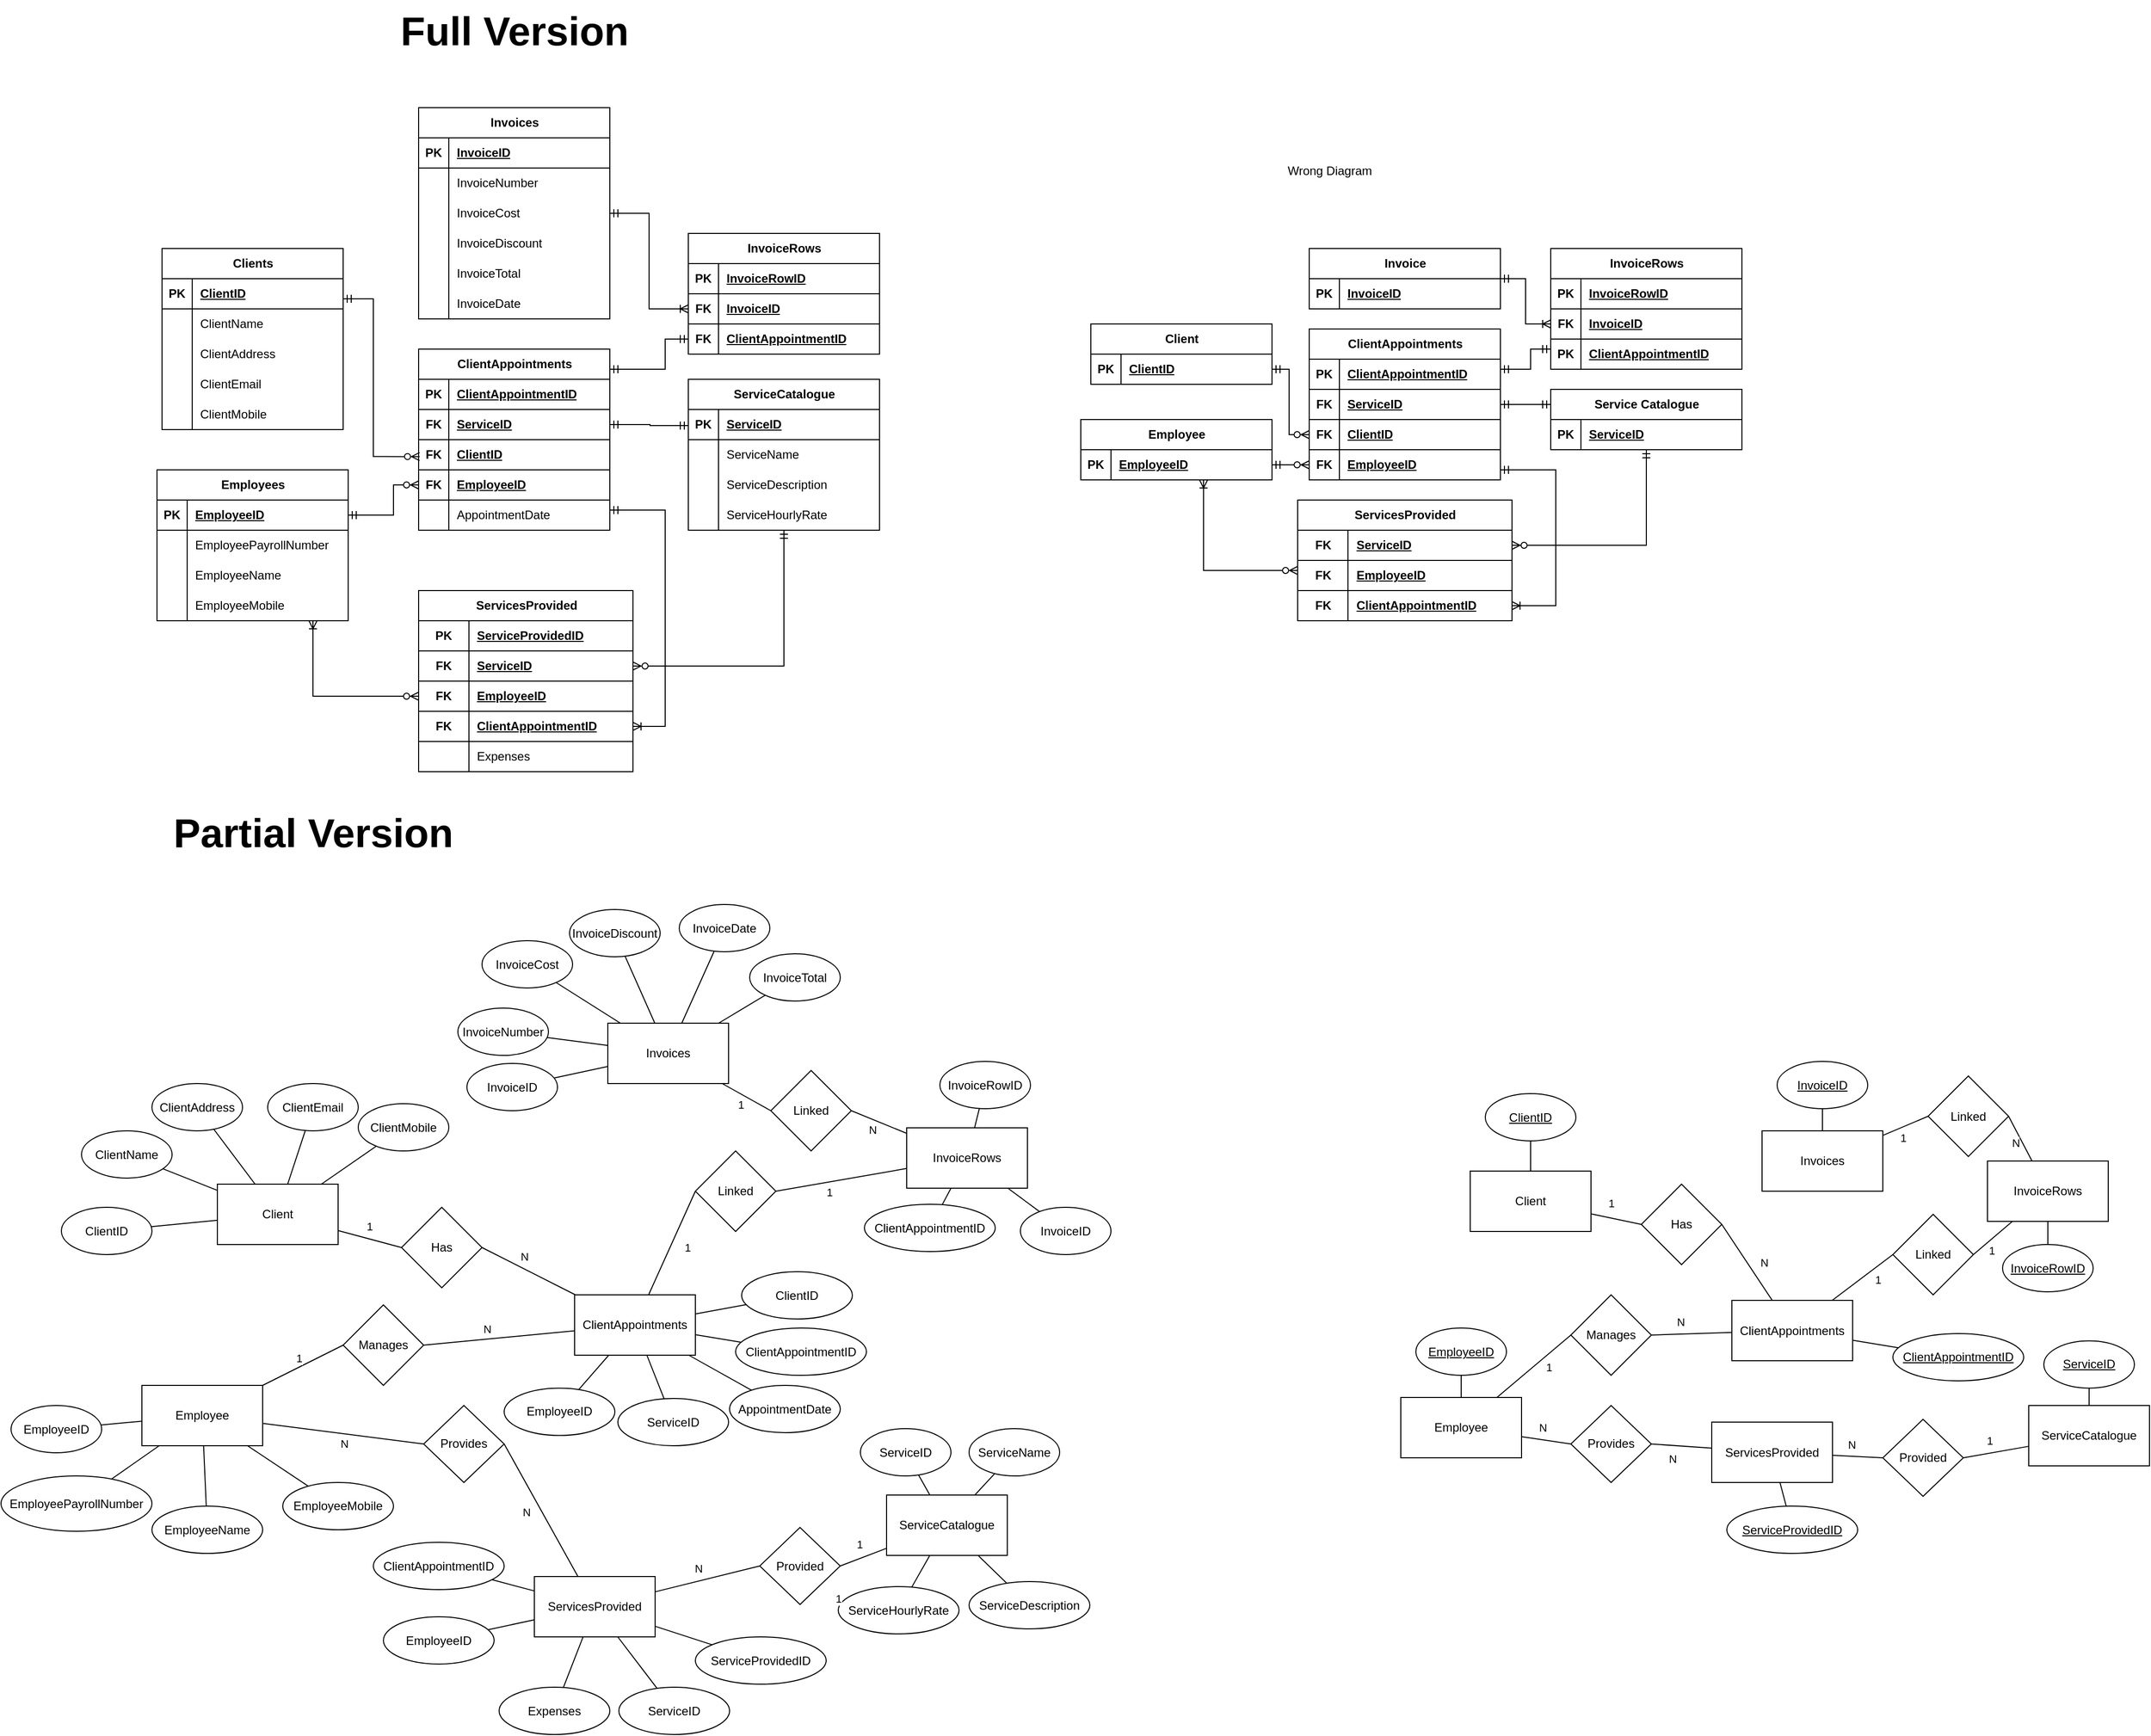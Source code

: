 <mxfile version="26.2.1">
  <diagram name="Page-1" id="9uuJpL0-SJjD348yrHt5">
    <mxGraphModel dx="2341" dy="774" grid="1" gridSize="10" guides="1" tooltips="1" connect="1" arrows="1" fold="1" page="1" pageScale="1" pageWidth="850" pageHeight="1100" math="0" shadow="0">
      <root>
        <mxCell id="0" />
        <mxCell id="1" parent="0" />
        <mxCell id="zVqIlyxUyrK9UP1PUJky-1" value="Clients" style="shape=table;startSize=30;container=1;collapsible=1;childLayout=tableLayout;fixedRows=1;rowLines=0;fontStyle=1;align=center;resizeLast=1;html=1;" parent="1" vertex="1">
          <mxGeometry x="80" y="260" width="180" height="180" as="geometry" />
        </mxCell>
        <mxCell id="zVqIlyxUyrK9UP1PUJky-2" value="" style="shape=tableRow;horizontal=0;startSize=0;swimlaneHead=0;swimlaneBody=0;fillColor=none;collapsible=0;dropTarget=0;points=[[0,0.5],[1,0.5]];portConstraint=eastwest;top=0;left=0;right=0;bottom=1;" parent="zVqIlyxUyrK9UP1PUJky-1" vertex="1">
          <mxGeometry y="30" width="180" height="30" as="geometry" />
        </mxCell>
        <mxCell id="zVqIlyxUyrK9UP1PUJky-3" value="PK" style="shape=partialRectangle;connectable=0;fillColor=none;top=0;left=0;bottom=0;right=0;fontStyle=1;overflow=hidden;whiteSpace=wrap;html=1;" parent="zVqIlyxUyrK9UP1PUJky-2" vertex="1">
          <mxGeometry width="30" height="30" as="geometry">
            <mxRectangle width="30" height="30" as="alternateBounds" />
          </mxGeometry>
        </mxCell>
        <mxCell id="zVqIlyxUyrK9UP1PUJky-4" value="ClientID" style="shape=partialRectangle;connectable=0;fillColor=none;top=0;left=0;bottom=0;right=0;align=left;spacingLeft=6;fontStyle=5;overflow=hidden;whiteSpace=wrap;html=1;" parent="zVqIlyxUyrK9UP1PUJky-2" vertex="1">
          <mxGeometry x="30" width="150" height="30" as="geometry">
            <mxRectangle width="150" height="30" as="alternateBounds" />
          </mxGeometry>
        </mxCell>
        <mxCell id="zVqIlyxUyrK9UP1PUJky-5" value="" style="shape=tableRow;horizontal=0;startSize=0;swimlaneHead=0;swimlaneBody=0;fillColor=none;collapsible=0;dropTarget=0;points=[[0,0.5],[1,0.5]];portConstraint=eastwest;top=0;left=0;right=0;bottom=0;" parent="zVqIlyxUyrK9UP1PUJky-1" vertex="1">
          <mxGeometry y="60" width="180" height="30" as="geometry" />
        </mxCell>
        <mxCell id="zVqIlyxUyrK9UP1PUJky-6" value="" style="shape=partialRectangle;connectable=0;fillColor=none;top=0;left=0;bottom=0;right=0;editable=1;overflow=hidden;whiteSpace=wrap;html=1;" parent="zVqIlyxUyrK9UP1PUJky-5" vertex="1">
          <mxGeometry width="30" height="30" as="geometry">
            <mxRectangle width="30" height="30" as="alternateBounds" />
          </mxGeometry>
        </mxCell>
        <mxCell id="zVqIlyxUyrK9UP1PUJky-7" value="ClientName" style="shape=partialRectangle;connectable=0;fillColor=none;top=0;left=0;bottom=0;right=0;align=left;spacingLeft=6;overflow=hidden;whiteSpace=wrap;html=1;" parent="zVqIlyxUyrK9UP1PUJky-5" vertex="1">
          <mxGeometry x="30" width="150" height="30" as="geometry">
            <mxRectangle width="150" height="30" as="alternateBounds" />
          </mxGeometry>
        </mxCell>
        <mxCell id="zVqIlyxUyrK9UP1PUJky-8" value="" style="shape=tableRow;horizontal=0;startSize=0;swimlaneHead=0;swimlaneBody=0;fillColor=none;collapsible=0;dropTarget=0;points=[[0,0.5],[1,0.5]];portConstraint=eastwest;top=0;left=0;right=0;bottom=0;" parent="zVqIlyxUyrK9UP1PUJky-1" vertex="1">
          <mxGeometry y="90" width="180" height="30" as="geometry" />
        </mxCell>
        <mxCell id="zVqIlyxUyrK9UP1PUJky-9" value="" style="shape=partialRectangle;connectable=0;fillColor=none;top=0;left=0;bottom=0;right=0;editable=1;overflow=hidden;whiteSpace=wrap;html=1;" parent="zVqIlyxUyrK9UP1PUJky-8" vertex="1">
          <mxGeometry width="30" height="30" as="geometry">
            <mxRectangle width="30" height="30" as="alternateBounds" />
          </mxGeometry>
        </mxCell>
        <mxCell id="zVqIlyxUyrK9UP1PUJky-10" value="ClientAddress" style="shape=partialRectangle;connectable=0;fillColor=none;top=0;left=0;bottom=0;right=0;align=left;spacingLeft=6;overflow=hidden;whiteSpace=wrap;html=1;" parent="zVqIlyxUyrK9UP1PUJky-8" vertex="1">
          <mxGeometry x="30" width="150" height="30" as="geometry">
            <mxRectangle width="150" height="30" as="alternateBounds" />
          </mxGeometry>
        </mxCell>
        <mxCell id="zVqIlyxUyrK9UP1PUJky-11" value="" style="shape=tableRow;horizontal=0;startSize=0;swimlaneHead=0;swimlaneBody=0;fillColor=none;collapsible=0;dropTarget=0;points=[[0,0.5],[1,0.5]];portConstraint=eastwest;top=0;left=0;right=0;bottom=0;" parent="zVqIlyxUyrK9UP1PUJky-1" vertex="1">
          <mxGeometry y="120" width="180" height="30" as="geometry" />
        </mxCell>
        <mxCell id="zVqIlyxUyrK9UP1PUJky-12" value="" style="shape=partialRectangle;connectable=0;fillColor=none;top=0;left=0;bottom=0;right=0;editable=1;overflow=hidden;whiteSpace=wrap;html=1;" parent="zVqIlyxUyrK9UP1PUJky-11" vertex="1">
          <mxGeometry width="30" height="30" as="geometry">
            <mxRectangle width="30" height="30" as="alternateBounds" />
          </mxGeometry>
        </mxCell>
        <mxCell id="zVqIlyxUyrK9UP1PUJky-13" value="ClientEmail" style="shape=partialRectangle;connectable=0;fillColor=none;top=0;left=0;bottom=0;right=0;align=left;spacingLeft=6;overflow=hidden;whiteSpace=wrap;html=1;" parent="zVqIlyxUyrK9UP1PUJky-11" vertex="1">
          <mxGeometry x="30" width="150" height="30" as="geometry">
            <mxRectangle width="150" height="30" as="alternateBounds" />
          </mxGeometry>
        </mxCell>
        <mxCell id="zVqIlyxUyrK9UP1PUJky-17" value="" style="shape=tableRow;horizontal=0;startSize=0;swimlaneHead=0;swimlaneBody=0;fillColor=none;collapsible=0;dropTarget=0;points=[[0,0.5],[1,0.5]];portConstraint=eastwest;top=0;left=0;right=0;bottom=0;" parent="zVqIlyxUyrK9UP1PUJky-1" vertex="1">
          <mxGeometry y="150" width="180" height="30" as="geometry" />
        </mxCell>
        <mxCell id="zVqIlyxUyrK9UP1PUJky-18" value="" style="shape=partialRectangle;connectable=0;fillColor=none;top=0;left=0;bottom=0;right=0;editable=1;overflow=hidden;whiteSpace=wrap;html=1;" parent="zVqIlyxUyrK9UP1PUJky-17" vertex="1">
          <mxGeometry width="30" height="30" as="geometry">
            <mxRectangle width="30" height="30" as="alternateBounds" />
          </mxGeometry>
        </mxCell>
        <mxCell id="zVqIlyxUyrK9UP1PUJky-19" value="ClientMobile" style="shape=partialRectangle;connectable=0;fillColor=none;top=0;left=0;bottom=0;right=0;align=left;spacingLeft=6;overflow=hidden;whiteSpace=wrap;html=1;" parent="zVqIlyxUyrK9UP1PUJky-17" vertex="1">
          <mxGeometry x="30" width="150" height="30" as="geometry">
            <mxRectangle width="150" height="30" as="alternateBounds" />
          </mxGeometry>
        </mxCell>
        <mxCell id="zVqIlyxUyrK9UP1PUJky-20" value="Employees" style="shape=table;startSize=30;container=1;collapsible=1;childLayout=tableLayout;fixedRows=1;rowLines=0;fontStyle=1;align=center;resizeLast=1;html=1;" parent="1" vertex="1">
          <mxGeometry x="75" y="480" width="190" height="150" as="geometry" />
        </mxCell>
        <mxCell id="zVqIlyxUyrK9UP1PUJky-21" value="" style="shape=tableRow;horizontal=0;startSize=0;swimlaneHead=0;swimlaneBody=0;fillColor=none;collapsible=0;dropTarget=0;points=[[0,0.5],[1,0.5]];portConstraint=eastwest;top=0;left=0;right=0;bottom=1;" parent="zVqIlyxUyrK9UP1PUJky-20" vertex="1">
          <mxGeometry y="30" width="190" height="30" as="geometry" />
        </mxCell>
        <mxCell id="zVqIlyxUyrK9UP1PUJky-22" value="PK" style="shape=partialRectangle;connectable=0;fillColor=none;top=0;left=0;bottom=0;right=0;fontStyle=1;overflow=hidden;whiteSpace=wrap;html=1;" parent="zVqIlyxUyrK9UP1PUJky-21" vertex="1">
          <mxGeometry width="30" height="30" as="geometry">
            <mxRectangle width="30" height="30" as="alternateBounds" />
          </mxGeometry>
        </mxCell>
        <mxCell id="zVqIlyxUyrK9UP1PUJky-23" value="EmployeeID" style="shape=partialRectangle;connectable=0;fillColor=none;top=0;left=0;bottom=0;right=0;align=left;spacingLeft=6;fontStyle=5;overflow=hidden;whiteSpace=wrap;html=1;" parent="zVqIlyxUyrK9UP1PUJky-21" vertex="1">
          <mxGeometry x="30" width="160" height="30" as="geometry">
            <mxRectangle width="160" height="30" as="alternateBounds" />
          </mxGeometry>
        </mxCell>
        <mxCell id="zVqIlyxUyrK9UP1PUJky-24" value="" style="shape=tableRow;horizontal=0;startSize=0;swimlaneHead=0;swimlaneBody=0;fillColor=none;collapsible=0;dropTarget=0;points=[[0,0.5],[1,0.5]];portConstraint=eastwest;top=0;left=0;right=0;bottom=0;" parent="zVqIlyxUyrK9UP1PUJky-20" vertex="1">
          <mxGeometry y="60" width="190" height="30" as="geometry" />
        </mxCell>
        <mxCell id="zVqIlyxUyrK9UP1PUJky-25" value="" style="shape=partialRectangle;connectable=0;fillColor=none;top=0;left=0;bottom=0;right=0;editable=1;overflow=hidden;whiteSpace=wrap;html=1;" parent="zVqIlyxUyrK9UP1PUJky-24" vertex="1">
          <mxGeometry width="30" height="30" as="geometry">
            <mxRectangle width="30" height="30" as="alternateBounds" />
          </mxGeometry>
        </mxCell>
        <mxCell id="zVqIlyxUyrK9UP1PUJky-26" value="EmployeePayrollNumber" style="shape=partialRectangle;connectable=0;fillColor=none;top=0;left=0;bottom=0;right=0;align=left;spacingLeft=6;overflow=hidden;whiteSpace=wrap;html=1;" parent="zVqIlyxUyrK9UP1PUJky-24" vertex="1">
          <mxGeometry x="30" width="160" height="30" as="geometry">
            <mxRectangle width="160" height="30" as="alternateBounds" />
          </mxGeometry>
        </mxCell>
        <mxCell id="zVqIlyxUyrK9UP1PUJky-27" value="" style="shape=tableRow;horizontal=0;startSize=0;swimlaneHead=0;swimlaneBody=0;fillColor=none;collapsible=0;dropTarget=0;points=[[0,0.5],[1,0.5]];portConstraint=eastwest;top=0;left=0;right=0;bottom=0;" parent="zVqIlyxUyrK9UP1PUJky-20" vertex="1">
          <mxGeometry y="90" width="190" height="30" as="geometry" />
        </mxCell>
        <mxCell id="zVqIlyxUyrK9UP1PUJky-28" value="" style="shape=partialRectangle;connectable=0;fillColor=none;top=0;left=0;bottom=0;right=0;editable=1;overflow=hidden;whiteSpace=wrap;html=1;" parent="zVqIlyxUyrK9UP1PUJky-27" vertex="1">
          <mxGeometry width="30" height="30" as="geometry">
            <mxRectangle width="30" height="30" as="alternateBounds" />
          </mxGeometry>
        </mxCell>
        <mxCell id="zVqIlyxUyrK9UP1PUJky-29" value="EmployeeName" style="shape=partialRectangle;connectable=0;fillColor=none;top=0;left=0;bottom=0;right=0;align=left;spacingLeft=6;overflow=hidden;whiteSpace=wrap;html=1;" parent="zVqIlyxUyrK9UP1PUJky-27" vertex="1">
          <mxGeometry x="30" width="160" height="30" as="geometry">
            <mxRectangle width="160" height="30" as="alternateBounds" />
          </mxGeometry>
        </mxCell>
        <mxCell id="zVqIlyxUyrK9UP1PUJky-30" value="" style="shape=tableRow;horizontal=0;startSize=0;swimlaneHead=0;swimlaneBody=0;fillColor=none;collapsible=0;dropTarget=0;points=[[0,0.5],[1,0.5]];portConstraint=eastwest;top=0;left=0;right=0;bottom=0;" parent="zVqIlyxUyrK9UP1PUJky-20" vertex="1">
          <mxGeometry y="120" width="190" height="30" as="geometry" />
        </mxCell>
        <mxCell id="zVqIlyxUyrK9UP1PUJky-31" value="" style="shape=partialRectangle;connectable=0;fillColor=none;top=0;left=0;bottom=0;right=0;editable=1;overflow=hidden;whiteSpace=wrap;html=1;" parent="zVqIlyxUyrK9UP1PUJky-30" vertex="1">
          <mxGeometry width="30" height="30" as="geometry">
            <mxRectangle width="30" height="30" as="alternateBounds" />
          </mxGeometry>
        </mxCell>
        <mxCell id="zVqIlyxUyrK9UP1PUJky-32" value="EmployeeMobile" style="shape=partialRectangle;connectable=0;fillColor=none;top=0;left=0;bottom=0;right=0;align=left;spacingLeft=6;overflow=hidden;whiteSpace=wrap;html=1;" parent="zVqIlyxUyrK9UP1PUJky-30" vertex="1">
          <mxGeometry x="30" width="160" height="30" as="geometry">
            <mxRectangle width="160" height="30" as="alternateBounds" />
          </mxGeometry>
        </mxCell>
        <mxCell id="zVqIlyxUyrK9UP1PUJky-36" value="ServiceCatalogue" style="shape=table;startSize=30;container=1;collapsible=1;childLayout=tableLayout;fixedRows=1;rowLines=0;fontStyle=1;align=center;resizeLast=1;html=1;" parent="1" vertex="1">
          <mxGeometry x="603" y="390" width="190" height="150" as="geometry" />
        </mxCell>
        <mxCell id="zVqIlyxUyrK9UP1PUJky-37" value="" style="shape=tableRow;horizontal=0;startSize=0;swimlaneHead=0;swimlaneBody=0;fillColor=none;collapsible=0;dropTarget=0;points=[[0,0.5],[1,0.5]];portConstraint=eastwest;top=0;left=0;right=0;bottom=1;" parent="zVqIlyxUyrK9UP1PUJky-36" vertex="1">
          <mxGeometry y="30" width="190" height="30" as="geometry" />
        </mxCell>
        <mxCell id="zVqIlyxUyrK9UP1PUJky-38" value="PK" style="shape=partialRectangle;connectable=0;fillColor=none;top=0;left=0;bottom=0;right=0;fontStyle=1;overflow=hidden;whiteSpace=wrap;html=1;" parent="zVqIlyxUyrK9UP1PUJky-37" vertex="1">
          <mxGeometry width="30" height="30" as="geometry">
            <mxRectangle width="30" height="30" as="alternateBounds" />
          </mxGeometry>
        </mxCell>
        <mxCell id="zVqIlyxUyrK9UP1PUJky-39" value="ServiceID" style="shape=partialRectangle;connectable=0;fillColor=none;top=0;left=0;bottom=0;right=0;align=left;spacingLeft=6;fontStyle=5;overflow=hidden;whiteSpace=wrap;html=1;" parent="zVqIlyxUyrK9UP1PUJky-37" vertex="1">
          <mxGeometry x="30" width="160" height="30" as="geometry">
            <mxRectangle width="160" height="30" as="alternateBounds" />
          </mxGeometry>
        </mxCell>
        <mxCell id="zVqIlyxUyrK9UP1PUJky-40" value="" style="shape=tableRow;horizontal=0;startSize=0;swimlaneHead=0;swimlaneBody=0;fillColor=none;collapsible=0;dropTarget=0;points=[[0,0.5],[1,0.5]];portConstraint=eastwest;top=0;left=0;right=0;bottom=0;" parent="zVqIlyxUyrK9UP1PUJky-36" vertex="1">
          <mxGeometry y="60" width="190" height="30" as="geometry" />
        </mxCell>
        <mxCell id="zVqIlyxUyrK9UP1PUJky-41" value="" style="shape=partialRectangle;connectable=0;fillColor=none;top=0;left=0;bottom=0;right=0;editable=1;overflow=hidden;whiteSpace=wrap;html=1;" parent="zVqIlyxUyrK9UP1PUJky-40" vertex="1">
          <mxGeometry width="30" height="30" as="geometry">
            <mxRectangle width="30" height="30" as="alternateBounds" />
          </mxGeometry>
        </mxCell>
        <mxCell id="zVqIlyxUyrK9UP1PUJky-42" value="ServiceName" style="shape=partialRectangle;connectable=0;fillColor=none;top=0;left=0;bottom=0;right=0;align=left;spacingLeft=6;overflow=hidden;whiteSpace=wrap;html=1;" parent="zVqIlyxUyrK9UP1PUJky-40" vertex="1">
          <mxGeometry x="30" width="160" height="30" as="geometry">
            <mxRectangle width="160" height="30" as="alternateBounds" />
          </mxGeometry>
        </mxCell>
        <mxCell id="zVqIlyxUyrK9UP1PUJky-43" value="" style="shape=tableRow;horizontal=0;startSize=0;swimlaneHead=0;swimlaneBody=0;fillColor=none;collapsible=0;dropTarget=0;points=[[0,0.5],[1,0.5]];portConstraint=eastwest;top=0;left=0;right=0;bottom=0;" parent="zVqIlyxUyrK9UP1PUJky-36" vertex="1">
          <mxGeometry y="90" width="190" height="30" as="geometry" />
        </mxCell>
        <mxCell id="zVqIlyxUyrK9UP1PUJky-44" value="" style="shape=partialRectangle;connectable=0;fillColor=none;top=0;left=0;bottom=0;right=0;editable=1;overflow=hidden;whiteSpace=wrap;html=1;" parent="zVqIlyxUyrK9UP1PUJky-43" vertex="1">
          <mxGeometry width="30" height="30" as="geometry">
            <mxRectangle width="30" height="30" as="alternateBounds" />
          </mxGeometry>
        </mxCell>
        <mxCell id="zVqIlyxUyrK9UP1PUJky-45" value="ServiceDescription" style="shape=partialRectangle;connectable=0;fillColor=none;top=0;left=0;bottom=0;right=0;align=left;spacingLeft=6;overflow=hidden;whiteSpace=wrap;html=1;" parent="zVqIlyxUyrK9UP1PUJky-43" vertex="1">
          <mxGeometry x="30" width="160" height="30" as="geometry">
            <mxRectangle width="160" height="30" as="alternateBounds" />
          </mxGeometry>
        </mxCell>
        <mxCell id="zVqIlyxUyrK9UP1PUJky-46" value="" style="shape=tableRow;horizontal=0;startSize=0;swimlaneHead=0;swimlaneBody=0;fillColor=none;collapsible=0;dropTarget=0;points=[[0,0.5],[1,0.5]];portConstraint=eastwest;top=0;left=0;right=0;bottom=0;" parent="zVqIlyxUyrK9UP1PUJky-36" vertex="1">
          <mxGeometry y="120" width="190" height="30" as="geometry" />
        </mxCell>
        <mxCell id="zVqIlyxUyrK9UP1PUJky-47" value="" style="shape=partialRectangle;connectable=0;fillColor=none;top=0;left=0;bottom=0;right=0;editable=1;overflow=hidden;whiteSpace=wrap;html=1;" parent="zVqIlyxUyrK9UP1PUJky-46" vertex="1">
          <mxGeometry width="30" height="30" as="geometry">
            <mxRectangle width="30" height="30" as="alternateBounds" />
          </mxGeometry>
        </mxCell>
        <mxCell id="zVqIlyxUyrK9UP1PUJky-48" value="ServiceHourlyRate" style="shape=partialRectangle;connectable=0;fillColor=none;top=0;left=0;bottom=0;right=0;align=left;spacingLeft=6;overflow=hidden;whiteSpace=wrap;html=1;" parent="zVqIlyxUyrK9UP1PUJky-46" vertex="1">
          <mxGeometry x="30" width="160" height="30" as="geometry">
            <mxRectangle width="160" height="30" as="alternateBounds" />
          </mxGeometry>
        </mxCell>
        <mxCell id="zVqIlyxUyrK9UP1PUJky-49" value="Invoices" style="shape=table;startSize=30;container=1;collapsible=1;childLayout=tableLayout;fixedRows=1;rowLines=0;fontStyle=1;align=center;resizeLast=1;html=1;" parent="1" vertex="1">
          <mxGeometry x="335" y="120" width="190" height="210" as="geometry">
            <mxRectangle x="310" y="50" width="80" height="30" as="alternateBounds" />
          </mxGeometry>
        </mxCell>
        <mxCell id="zVqIlyxUyrK9UP1PUJky-50" value="" style="shape=tableRow;horizontal=0;startSize=0;swimlaneHead=0;swimlaneBody=0;fillColor=none;collapsible=0;dropTarget=0;points=[[0,0.5],[1,0.5]];portConstraint=eastwest;top=0;left=0;right=0;bottom=1;" parent="zVqIlyxUyrK9UP1PUJky-49" vertex="1">
          <mxGeometry y="30" width="190" height="30" as="geometry" />
        </mxCell>
        <mxCell id="zVqIlyxUyrK9UP1PUJky-51" value="PK" style="shape=partialRectangle;connectable=0;fillColor=none;top=0;left=0;bottom=0;right=0;fontStyle=1;overflow=hidden;whiteSpace=wrap;html=1;" parent="zVqIlyxUyrK9UP1PUJky-50" vertex="1">
          <mxGeometry width="30" height="30" as="geometry">
            <mxRectangle width="30" height="30" as="alternateBounds" />
          </mxGeometry>
        </mxCell>
        <mxCell id="zVqIlyxUyrK9UP1PUJky-52" value="InvoiceID" style="shape=partialRectangle;connectable=0;fillColor=none;top=0;left=0;bottom=0;right=0;align=left;spacingLeft=6;fontStyle=5;overflow=hidden;whiteSpace=wrap;html=1;" parent="zVqIlyxUyrK9UP1PUJky-50" vertex="1">
          <mxGeometry x="30" width="160" height="30" as="geometry">
            <mxRectangle width="160" height="30" as="alternateBounds" />
          </mxGeometry>
        </mxCell>
        <mxCell id="zVqIlyxUyrK9UP1PUJky-53" value="" style="shape=tableRow;horizontal=0;startSize=0;swimlaneHead=0;swimlaneBody=0;fillColor=none;collapsible=0;dropTarget=0;points=[[0,0.5],[1,0.5]];portConstraint=eastwest;top=0;left=0;right=0;bottom=0;" parent="zVqIlyxUyrK9UP1PUJky-49" vertex="1">
          <mxGeometry y="60" width="190" height="30" as="geometry" />
        </mxCell>
        <mxCell id="zVqIlyxUyrK9UP1PUJky-54" value="" style="shape=partialRectangle;connectable=0;fillColor=none;top=0;left=0;bottom=0;right=0;editable=1;overflow=hidden;whiteSpace=wrap;html=1;" parent="zVqIlyxUyrK9UP1PUJky-53" vertex="1">
          <mxGeometry width="30" height="30" as="geometry">
            <mxRectangle width="30" height="30" as="alternateBounds" />
          </mxGeometry>
        </mxCell>
        <mxCell id="zVqIlyxUyrK9UP1PUJky-55" value="InvoiceNumber" style="shape=partialRectangle;connectable=0;fillColor=none;top=0;left=0;bottom=0;right=0;align=left;spacingLeft=6;overflow=hidden;whiteSpace=wrap;html=1;" parent="zVqIlyxUyrK9UP1PUJky-53" vertex="1">
          <mxGeometry x="30" width="160" height="30" as="geometry">
            <mxRectangle width="160" height="30" as="alternateBounds" />
          </mxGeometry>
        </mxCell>
        <mxCell id="zVqIlyxUyrK9UP1PUJky-56" value="" style="shape=tableRow;horizontal=0;startSize=0;swimlaneHead=0;swimlaneBody=0;fillColor=none;collapsible=0;dropTarget=0;points=[[0,0.5],[1,0.5]];portConstraint=eastwest;top=0;left=0;right=0;bottom=0;" parent="zVqIlyxUyrK9UP1PUJky-49" vertex="1">
          <mxGeometry y="90" width="190" height="30" as="geometry" />
        </mxCell>
        <mxCell id="zVqIlyxUyrK9UP1PUJky-57" value="" style="shape=partialRectangle;connectable=0;fillColor=none;top=0;left=0;bottom=0;right=0;editable=1;overflow=hidden;whiteSpace=wrap;html=1;" parent="zVqIlyxUyrK9UP1PUJky-56" vertex="1">
          <mxGeometry width="30" height="30" as="geometry">
            <mxRectangle width="30" height="30" as="alternateBounds" />
          </mxGeometry>
        </mxCell>
        <mxCell id="zVqIlyxUyrK9UP1PUJky-58" value="InvoiceCost" style="shape=partialRectangle;connectable=0;fillColor=none;top=0;left=0;bottom=0;right=0;align=left;spacingLeft=6;overflow=hidden;whiteSpace=wrap;html=1;" parent="zVqIlyxUyrK9UP1PUJky-56" vertex="1">
          <mxGeometry x="30" width="160" height="30" as="geometry">
            <mxRectangle width="160" height="30" as="alternateBounds" />
          </mxGeometry>
        </mxCell>
        <mxCell id="zVqIlyxUyrK9UP1PUJky-59" value="" style="shape=tableRow;horizontal=0;startSize=0;swimlaneHead=0;swimlaneBody=0;fillColor=none;collapsible=0;dropTarget=0;points=[[0,0.5],[1,0.5]];portConstraint=eastwest;top=0;left=0;right=0;bottom=0;" parent="zVqIlyxUyrK9UP1PUJky-49" vertex="1">
          <mxGeometry y="120" width="190" height="30" as="geometry" />
        </mxCell>
        <mxCell id="zVqIlyxUyrK9UP1PUJky-60" value="" style="shape=partialRectangle;connectable=0;fillColor=none;top=0;left=0;bottom=0;right=0;editable=1;overflow=hidden;whiteSpace=wrap;html=1;" parent="zVqIlyxUyrK9UP1PUJky-59" vertex="1">
          <mxGeometry width="30" height="30" as="geometry">
            <mxRectangle width="30" height="30" as="alternateBounds" />
          </mxGeometry>
        </mxCell>
        <mxCell id="zVqIlyxUyrK9UP1PUJky-61" value="InvoiceDiscount" style="shape=partialRectangle;connectable=0;fillColor=none;top=0;left=0;bottom=0;right=0;align=left;spacingLeft=6;overflow=hidden;whiteSpace=wrap;html=1;" parent="zVqIlyxUyrK9UP1PUJky-59" vertex="1">
          <mxGeometry x="30" width="160" height="30" as="geometry">
            <mxRectangle width="160" height="30" as="alternateBounds" />
          </mxGeometry>
        </mxCell>
        <mxCell id="zVqIlyxUyrK9UP1PUJky-62" value="" style="shape=tableRow;horizontal=0;startSize=0;swimlaneHead=0;swimlaneBody=0;fillColor=none;collapsible=0;dropTarget=0;points=[[0,0.5],[1,0.5]];portConstraint=eastwest;top=0;left=0;right=0;bottom=0;" parent="zVqIlyxUyrK9UP1PUJky-49" vertex="1">
          <mxGeometry y="150" width="190" height="30" as="geometry" />
        </mxCell>
        <mxCell id="zVqIlyxUyrK9UP1PUJky-63" value="" style="shape=partialRectangle;connectable=0;fillColor=none;top=0;left=0;bottom=0;right=0;editable=1;overflow=hidden;whiteSpace=wrap;html=1;" parent="zVqIlyxUyrK9UP1PUJky-62" vertex="1">
          <mxGeometry width="30" height="30" as="geometry">
            <mxRectangle width="30" height="30" as="alternateBounds" />
          </mxGeometry>
        </mxCell>
        <mxCell id="zVqIlyxUyrK9UP1PUJky-64" value="InvoiceTotal" style="shape=partialRectangle;connectable=0;fillColor=none;top=0;left=0;bottom=0;right=0;align=left;spacingLeft=6;overflow=hidden;whiteSpace=wrap;html=1;" parent="zVqIlyxUyrK9UP1PUJky-62" vertex="1">
          <mxGeometry x="30" width="160" height="30" as="geometry">
            <mxRectangle width="160" height="30" as="alternateBounds" />
          </mxGeometry>
        </mxCell>
        <mxCell id="RnG42HA796_VPTKsLiEm-1" value="" style="shape=tableRow;horizontal=0;startSize=0;swimlaneHead=0;swimlaneBody=0;fillColor=none;collapsible=0;dropTarget=0;points=[[0,0.5],[1,0.5]];portConstraint=eastwest;top=0;left=0;right=0;bottom=0;" parent="zVqIlyxUyrK9UP1PUJky-49" vertex="1">
          <mxGeometry y="180" width="190" height="30" as="geometry" />
        </mxCell>
        <mxCell id="RnG42HA796_VPTKsLiEm-2" value="" style="shape=partialRectangle;connectable=0;fillColor=none;top=0;left=0;bottom=0;right=0;editable=1;overflow=hidden;whiteSpace=wrap;html=1;" parent="RnG42HA796_VPTKsLiEm-1" vertex="1">
          <mxGeometry width="30" height="30" as="geometry">
            <mxRectangle width="30" height="30" as="alternateBounds" />
          </mxGeometry>
        </mxCell>
        <mxCell id="RnG42HA796_VPTKsLiEm-3" value="InvoiceDate" style="shape=partialRectangle;connectable=0;fillColor=none;top=0;left=0;bottom=0;right=0;align=left;spacingLeft=6;overflow=hidden;whiteSpace=wrap;html=1;" parent="RnG42HA796_VPTKsLiEm-1" vertex="1">
          <mxGeometry x="30" width="160" height="30" as="geometry">
            <mxRectangle width="160" height="30" as="alternateBounds" />
          </mxGeometry>
        </mxCell>
        <mxCell id="zVqIlyxUyrK9UP1PUJky-65" value="ClientAppointments" style="shape=table;startSize=30;container=1;collapsible=1;childLayout=tableLayout;fixedRows=1;rowLines=0;fontStyle=1;align=center;resizeLast=1;html=1;" parent="1" vertex="1">
          <mxGeometry x="335" y="360" width="190" height="180" as="geometry" />
        </mxCell>
        <mxCell id="zVqIlyxUyrK9UP1PUJky-66" value="" style="shape=tableRow;horizontal=0;startSize=0;swimlaneHead=0;swimlaneBody=0;fillColor=none;collapsible=0;dropTarget=0;points=[[0,0.5],[1,0.5]];portConstraint=eastwest;top=0;left=0;right=0;bottom=1;" parent="zVqIlyxUyrK9UP1PUJky-65" vertex="1">
          <mxGeometry y="30" width="190" height="30" as="geometry" />
        </mxCell>
        <mxCell id="zVqIlyxUyrK9UP1PUJky-67" value="PK" style="shape=partialRectangle;connectable=0;fillColor=none;top=0;left=0;bottom=0;right=0;fontStyle=1;overflow=hidden;whiteSpace=wrap;html=1;" parent="zVqIlyxUyrK9UP1PUJky-66" vertex="1">
          <mxGeometry width="30" height="30" as="geometry">
            <mxRectangle width="30" height="30" as="alternateBounds" />
          </mxGeometry>
        </mxCell>
        <mxCell id="zVqIlyxUyrK9UP1PUJky-68" value="ClientAppointmentID" style="shape=partialRectangle;connectable=0;fillColor=none;top=0;left=0;bottom=0;right=0;align=left;spacingLeft=6;fontStyle=5;overflow=hidden;whiteSpace=wrap;html=1;" parent="zVqIlyxUyrK9UP1PUJky-66" vertex="1">
          <mxGeometry x="30" width="160" height="30" as="geometry">
            <mxRectangle width="160" height="30" as="alternateBounds" />
          </mxGeometry>
        </mxCell>
        <mxCell id="uF5ordfu_L5hf-a-0oI3-136" value="" style="shape=tableRow;horizontal=0;startSize=0;swimlaneHead=0;swimlaneBody=0;fillColor=none;collapsible=0;dropTarget=0;points=[[0,0.5],[1,0.5]];portConstraint=eastwest;top=0;left=0;right=0;bottom=1;" parent="zVqIlyxUyrK9UP1PUJky-65" vertex="1">
          <mxGeometry y="60" width="190" height="30" as="geometry" />
        </mxCell>
        <mxCell id="uF5ordfu_L5hf-a-0oI3-137" value="FK" style="shape=partialRectangle;connectable=0;fillColor=none;top=0;left=0;bottom=0;right=0;fontStyle=1;overflow=hidden;whiteSpace=wrap;html=1;" parent="uF5ordfu_L5hf-a-0oI3-136" vertex="1">
          <mxGeometry width="30" height="30" as="geometry">
            <mxRectangle width="30" height="30" as="alternateBounds" />
          </mxGeometry>
        </mxCell>
        <mxCell id="uF5ordfu_L5hf-a-0oI3-138" value="ServiceID" style="shape=partialRectangle;connectable=0;fillColor=none;top=0;left=0;bottom=0;right=0;align=left;spacingLeft=6;fontStyle=5;overflow=hidden;whiteSpace=wrap;html=1;" parent="uF5ordfu_L5hf-a-0oI3-136" vertex="1">
          <mxGeometry x="30" width="160" height="30" as="geometry">
            <mxRectangle width="160" height="30" as="alternateBounds" />
          </mxGeometry>
        </mxCell>
        <mxCell id="uF5ordfu_L5hf-a-0oI3-142" value="" style="shape=tableRow;horizontal=0;startSize=0;swimlaneHead=0;swimlaneBody=0;fillColor=none;collapsible=0;dropTarget=0;points=[[0,0.5],[1,0.5]];portConstraint=eastwest;top=0;left=0;right=0;bottom=1;" parent="zVqIlyxUyrK9UP1PUJky-65" vertex="1">
          <mxGeometry y="90" width="190" height="30" as="geometry" />
        </mxCell>
        <mxCell id="uF5ordfu_L5hf-a-0oI3-143" value="FK" style="shape=partialRectangle;connectable=0;fillColor=none;top=0;left=0;bottom=0;right=0;fontStyle=1;overflow=hidden;whiteSpace=wrap;html=1;" parent="uF5ordfu_L5hf-a-0oI3-142" vertex="1">
          <mxGeometry width="30" height="30" as="geometry">
            <mxRectangle width="30" height="30" as="alternateBounds" />
          </mxGeometry>
        </mxCell>
        <mxCell id="uF5ordfu_L5hf-a-0oI3-144" value="ClientID" style="shape=partialRectangle;connectable=0;fillColor=none;top=0;left=0;bottom=0;right=0;align=left;spacingLeft=6;fontStyle=5;overflow=hidden;whiteSpace=wrap;html=1;" parent="uF5ordfu_L5hf-a-0oI3-142" vertex="1">
          <mxGeometry x="30" width="160" height="30" as="geometry">
            <mxRectangle width="160" height="30" as="alternateBounds" />
          </mxGeometry>
        </mxCell>
        <mxCell id="uF5ordfu_L5hf-a-0oI3-145" value="" style="shape=tableRow;horizontal=0;startSize=0;swimlaneHead=0;swimlaneBody=0;fillColor=none;collapsible=0;dropTarget=0;points=[[0,0.5],[1,0.5]];portConstraint=eastwest;top=0;left=0;right=0;bottom=1;" parent="zVqIlyxUyrK9UP1PUJky-65" vertex="1">
          <mxGeometry y="120" width="190" height="30" as="geometry" />
        </mxCell>
        <mxCell id="uF5ordfu_L5hf-a-0oI3-146" value="FK" style="shape=partialRectangle;connectable=0;fillColor=none;top=0;left=0;bottom=0;right=0;fontStyle=1;overflow=hidden;whiteSpace=wrap;html=1;" parent="uF5ordfu_L5hf-a-0oI3-145" vertex="1">
          <mxGeometry width="30" height="30" as="geometry">
            <mxRectangle width="30" height="30" as="alternateBounds" />
          </mxGeometry>
        </mxCell>
        <mxCell id="uF5ordfu_L5hf-a-0oI3-147" value="EmployeeID" style="shape=partialRectangle;connectable=0;fillColor=none;top=0;left=0;bottom=0;right=0;align=left;spacingLeft=6;fontStyle=5;overflow=hidden;whiteSpace=wrap;html=1;" parent="uF5ordfu_L5hf-a-0oI3-145" vertex="1">
          <mxGeometry x="30" width="160" height="30" as="geometry">
            <mxRectangle width="160" height="30" as="alternateBounds" />
          </mxGeometry>
        </mxCell>
        <mxCell id="RnG42HA796_VPTKsLiEm-35" value="" style="shape=tableRow;horizontal=0;startSize=0;swimlaneHead=0;swimlaneBody=0;fillColor=none;collapsible=0;dropTarget=0;points=[[0,0.5],[1,0.5]];portConstraint=eastwest;top=0;left=0;right=0;bottom=0;" parent="zVqIlyxUyrK9UP1PUJky-65" vertex="1">
          <mxGeometry y="150" width="190" height="30" as="geometry" />
        </mxCell>
        <mxCell id="RnG42HA796_VPTKsLiEm-36" value="" style="shape=partialRectangle;connectable=0;fillColor=none;top=0;left=0;bottom=0;right=0;editable=1;overflow=hidden;whiteSpace=wrap;html=1;" parent="RnG42HA796_VPTKsLiEm-35" vertex="1">
          <mxGeometry width="30" height="30" as="geometry">
            <mxRectangle width="30" height="30" as="alternateBounds" />
          </mxGeometry>
        </mxCell>
        <mxCell id="RnG42HA796_VPTKsLiEm-37" value="AppointmentDate" style="shape=partialRectangle;connectable=0;fillColor=none;top=0;left=0;bottom=0;right=0;align=left;spacingLeft=6;overflow=hidden;whiteSpace=wrap;html=1;" parent="RnG42HA796_VPTKsLiEm-35" vertex="1">
          <mxGeometry x="30" width="160" height="30" as="geometry">
            <mxRectangle width="160" height="30" as="alternateBounds" />
          </mxGeometry>
        </mxCell>
        <mxCell id="zVqIlyxUyrK9UP1PUJky-113" value="InvoiceRows" style="shape=table;startSize=30;container=1;collapsible=1;childLayout=tableLayout;fixedRows=1;rowLines=0;fontStyle=1;align=center;resizeLast=1;html=1;" parent="1" vertex="1">
          <mxGeometry x="603" y="245" width="190" height="120" as="geometry" />
        </mxCell>
        <mxCell id="zVqIlyxUyrK9UP1PUJky-114" value="" style="shape=tableRow;horizontal=0;startSize=0;swimlaneHead=0;swimlaneBody=0;fillColor=none;collapsible=0;dropTarget=0;points=[[0,0.5],[1,0.5]];portConstraint=eastwest;top=0;left=0;right=0;bottom=1;" parent="zVqIlyxUyrK9UP1PUJky-113" vertex="1">
          <mxGeometry y="30" width="190" height="30" as="geometry" />
        </mxCell>
        <mxCell id="zVqIlyxUyrK9UP1PUJky-115" value="PK" style="shape=partialRectangle;connectable=0;fillColor=none;top=0;left=0;bottom=0;right=0;fontStyle=1;overflow=hidden;whiteSpace=wrap;html=1;" parent="zVqIlyxUyrK9UP1PUJky-114" vertex="1">
          <mxGeometry width="30" height="30" as="geometry">
            <mxRectangle width="30" height="30" as="alternateBounds" />
          </mxGeometry>
        </mxCell>
        <mxCell id="zVqIlyxUyrK9UP1PUJky-116" value="InvoiceRowID" style="shape=partialRectangle;connectable=0;fillColor=none;top=0;left=0;bottom=0;right=0;align=left;spacingLeft=6;fontStyle=5;overflow=hidden;whiteSpace=wrap;html=1;" parent="zVqIlyxUyrK9UP1PUJky-114" vertex="1">
          <mxGeometry x="30" width="160" height="30" as="geometry">
            <mxRectangle width="160" height="30" as="alternateBounds" />
          </mxGeometry>
        </mxCell>
        <mxCell id="uF5ordfu_L5hf-a-0oI3-130" value="" style="shape=tableRow;horizontal=0;startSize=0;swimlaneHead=0;swimlaneBody=0;fillColor=none;collapsible=0;dropTarget=0;points=[[0,0.5],[1,0.5]];portConstraint=eastwest;top=0;left=0;right=0;bottom=1;" parent="zVqIlyxUyrK9UP1PUJky-113" vertex="1">
          <mxGeometry y="60" width="190" height="30" as="geometry" />
        </mxCell>
        <mxCell id="uF5ordfu_L5hf-a-0oI3-131" value="FK" style="shape=partialRectangle;connectable=0;fillColor=none;top=0;left=0;bottom=0;right=0;fontStyle=1;overflow=hidden;whiteSpace=wrap;html=1;" parent="uF5ordfu_L5hf-a-0oI3-130" vertex="1">
          <mxGeometry width="30" height="30" as="geometry">
            <mxRectangle width="30" height="30" as="alternateBounds" />
          </mxGeometry>
        </mxCell>
        <mxCell id="uF5ordfu_L5hf-a-0oI3-132" value="InvoiceID" style="shape=partialRectangle;connectable=0;fillColor=none;top=0;left=0;bottom=0;right=0;align=left;spacingLeft=6;fontStyle=5;overflow=hidden;whiteSpace=wrap;html=1;" parent="uF5ordfu_L5hf-a-0oI3-130" vertex="1">
          <mxGeometry x="30" width="160" height="30" as="geometry">
            <mxRectangle width="160" height="30" as="alternateBounds" />
          </mxGeometry>
        </mxCell>
        <mxCell id="uF5ordfu_L5hf-a-0oI3-133" value="" style="shape=tableRow;horizontal=0;startSize=0;swimlaneHead=0;swimlaneBody=0;fillColor=none;collapsible=0;dropTarget=0;points=[[0,0.5],[1,0.5]];portConstraint=eastwest;top=0;left=0;right=0;bottom=1;" parent="zVqIlyxUyrK9UP1PUJky-113" vertex="1">
          <mxGeometry y="90" width="190" height="30" as="geometry" />
        </mxCell>
        <mxCell id="uF5ordfu_L5hf-a-0oI3-134" value="FK" style="shape=partialRectangle;connectable=0;fillColor=none;top=0;left=0;bottom=0;right=0;fontStyle=1;overflow=hidden;whiteSpace=wrap;html=1;" parent="uF5ordfu_L5hf-a-0oI3-133" vertex="1">
          <mxGeometry width="30" height="30" as="geometry">
            <mxRectangle width="30" height="30" as="alternateBounds" />
          </mxGeometry>
        </mxCell>
        <mxCell id="uF5ordfu_L5hf-a-0oI3-135" value="ClientAppointmentID" style="shape=partialRectangle;connectable=0;fillColor=none;top=0;left=0;bottom=0;right=0;align=left;spacingLeft=6;fontStyle=5;overflow=hidden;whiteSpace=wrap;html=1;" parent="uF5ordfu_L5hf-a-0oI3-133" vertex="1">
          <mxGeometry x="30" width="160" height="30" as="geometry">
            <mxRectangle width="160" height="30" as="alternateBounds" />
          </mxGeometry>
        </mxCell>
        <mxCell id="zVqIlyxUyrK9UP1PUJky-129" style="edgeStyle=orthogonalEdgeStyle;rounded=0;orthogonalLoop=1;jettySize=auto;html=1;endArrow=ERoneToMany;endFill=0;startArrow=ERmandOne;startFill=0;" parent="1" source="zVqIlyxUyrK9UP1PUJky-49" target="uF5ordfu_L5hf-a-0oI3-130" edge="1">
          <mxGeometry relative="1" as="geometry">
            <mxPoint x="640" y="215.037" as="targetPoint" />
          </mxGeometry>
        </mxCell>
        <mxCell id="RnG42HA796_VPTKsLiEm-4" style="edgeStyle=orthogonalEdgeStyle;rounded=0;orthogonalLoop=1;jettySize=auto;html=1;endArrow=ERmandOne;endFill=0;startArrow=ERmandOne;startFill=0;exitX=0;exitY=0.5;exitDx=0;exitDy=0;" parent="1" source="uF5ordfu_L5hf-a-0oI3-133" target="zVqIlyxUyrK9UP1PUJky-65" edge="1">
          <mxGeometry relative="1" as="geometry">
            <Array as="points">
              <mxPoint x="580" y="350" />
              <mxPoint x="580" y="380" />
            </Array>
            <mxPoint x="735.037" y="260" as="sourcePoint" />
          </mxGeometry>
        </mxCell>
        <mxCell id="RnG42HA796_VPTKsLiEm-5" style="edgeStyle=orthogonalEdgeStyle;rounded=0;orthogonalLoop=1;jettySize=auto;html=1;endArrow=ERmandOne;endFill=0;startArrow=ERmandOne;startFill=0;exitX=1;exitY=0.5;exitDx=0;exitDy=0;" parent="1" target="zVqIlyxUyrK9UP1PUJky-36" edge="1">
          <mxGeometry relative="1" as="geometry">
            <mxPoint x="525" y="435" as="sourcePoint" />
            <Array as="points">
              <mxPoint x="565" y="436" />
            </Array>
          </mxGeometry>
        </mxCell>
        <mxCell id="RnG42HA796_VPTKsLiEm-16" value="ServicesProvided" style="shape=table;startSize=30;container=1;collapsible=1;childLayout=tableLayout;fixedRows=1;rowLines=0;fontStyle=1;align=center;resizeLast=1;html=1;" parent="1" vertex="1">
          <mxGeometry x="335" y="600" width="213" height="180" as="geometry" />
        </mxCell>
        <mxCell id="6IWM0VAkPBHKW_zYSrg7-1" value="" style="shape=tableRow;horizontal=0;startSize=0;swimlaneHead=0;swimlaneBody=0;fillColor=none;collapsible=0;dropTarget=0;points=[[0,0.5],[1,0.5]];portConstraint=eastwest;top=0;left=0;right=0;bottom=1;" parent="RnG42HA796_VPTKsLiEm-16" vertex="1">
          <mxGeometry y="30" width="213" height="30" as="geometry" />
        </mxCell>
        <mxCell id="6IWM0VAkPBHKW_zYSrg7-2" value="PK" style="shape=partialRectangle;connectable=0;fillColor=none;top=0;left=0;bottom=0;right=0;fontStyle=1;overflow=hidden;whiteSpace=wrap;html=1;" parent="6IWM0VAkPBHKW_zYSrg7-1" vertex="1">
          <mxGeometry width="50" height="30" as="geometry">
            <mxRectangle width="50" height="30" as="alternateBounds" />
          </mxGeometry>
        </mxCell>
        <mxCell id="6IWM0VAkPBHKW_zYSrg7-3" value="ServiceProvidedID" style="shape=partialRectangle;connectable=0;fillColor=none;top=0;left=0;bottom=0;right=0;align=left;spacingLeft=6;fontStyle=5;overflow=hidden;whiteSpace=wrap;html=1;" parent="6IWM0VAkPBHKW_zYSrg7-1" vertex="1">
          <mxGeometry x="50" width="163" height="30" as="geometry">
            <mxRectangle width="163" height="30" as="alternateBounds" />
          </mxGeometry>
        </mxCell>
        <mxCell id="RnG42HA796_VPTKsLiEm-17" value="" style="shape=tableRow;horizontal=0;startSize=0;swimlaneHead=0;swimlaneBody=0;fillColor=none;collapsible=0;dropTarget=0;points=[[0,0.5],[1,0.5]];portConstraint=eastwest;top=0;left=0;right=0;bottom=1;" parent="RnG42HA796_VPTKsLiEm-16" vertex="1">
          <mxGeometry y="60" width="213" height="30" as="geometry" />
        </mxCell>
        <mxCell id="RnG42HA796_VPTKsLiEm-18" value="FK" style="shape=partialRectangle;connectable=0;fillColor=none;top=0;left=0;bottom=0;right=0;fontStyle=1;overflow=hidden;whiteSpace=wrap;html=1;" parent="RnG42HA796_VPTKsLiEm-17" vertex="1">
          <mxGeometry width="50" height="30" as="geometry">
            <mxRectangle width="50" height="30" as="alternateBounds" />
          </mxGeometry>
        </mxCell>
        <mxCell id="RnG42HA796_VPTKsLiEm-19" value="ServiceID" style="shape=partialRectangle;connectable=0;fillColor=none;top=0;left=0;bottom=0;right=0;align=left;spacingLeft=6;fontStyle=5;overflow=hidden;whiteSpace=wrap;html=1;" parent="RnG42HA796_VPTKsLiEm-17" vertex="1">
          <mxGeometry x="50" width="163" height="30" as="geometry">
            <mxRectangle width="163" height="30" as="alternateBounds" />
          </mxGeometry>
        </mxCell>
        <mxCell id="RnG42HA796_VPTKsLiEm-32" value="" style="shape=tableRow;horizontal=0;startSize=0;swimlaneHead=0;swimlaneBody=0;fillColor=none;collapsible=0;dropTarget=0;points=[[0,0.5],[1,0.5]];portConstraint=eastwest;top=0;left=0;right=0;bottom=1;" parent="RnG42HA796_VPTKsLiEm-16" vertex="1">
          <mxGeometry y="90" width="213" height="30" as="geometry" />
        </mxCell>
        <mxCell id="RnG42HA796_VPTKsLiEm-33" value="FK" style="shape=partialRectangle;connectable=0;fillColor=none;top=0;left=0;bottom=0;right=0;fontStyle=1;overflow=hidden;whiteSpace=wrap;html=1;" parent="RnG42HA796_VPTKsLiEm-32" vertex="1">
          <mxGeometry width="50" height="30" as="geometry">
            <mxRectangle width="50" height="30" as="alternateBounds" />
          </mxGeometry>
        </mxCell>
        <mxCell id="RnG42HA796_VPTKsLiEm-34" value="EmployeeID" style="shape=partialRectangle;connectable=0;fillColor=none;top=0;left=0;bottom=0;right=0;align=left;spacingLeft=6;fontStyle=5;overflow=hidden;whiteSpace=wrap;html=1;" parent="RnG42HA796_VPTKsLiEm-32" vertex="1">
          <mxGeometry x="50" width="163" height="30" as="geometry">
            <mxRectangle width="163" height="30" as="alternateBounds" />
          </mxGeometry>
        </mxCell>
        <mxCell id="RnG42HA796_VPTKsLiEm-40" value="" style="shape=tableRow;horizontal=0;startSize=0;swimlaneHead=0;swimlaneBody=0;fillColor=none;collapsible=0;dropTarget=0;points=[[0,0.5],[1,0.5]];portConstraint=eastwest;top=0;left=0;right=0;bottom=1;" parent="RnG42HA796_VPTKsLiEm-16" vertex="1">
          <mxGeometry y="120" width="213" height="30" as="geometry" />
        </mxCell>
        <mxCell id="RnG42HA796_VPTKsLiEm-41" value="FK" style="shape=partialRectangle;connectable=0;fillColor=none;top=0;left=0;bottom=0;right=0;fontStyle=1;overflow=hidden;whiteSpace=wrap;html=1;" parent="RnG42HA796_VPTKsLiEm-40" vertex="1">
          <mxGeometry width="50" height="30" as="geometry">
            <mxRectangle width="50" height="30" as="alternateBounds" />
          </mxGeometry>
        </mxCell>
        <mxCell id="RnG42HA796_VPTKsLiEm-42" value="ClientAppointmentID" style="shape=partialRectangle;connectable=0;fillColor=none;top=0;left=0;bottom=0;right=0;align=left;spacingLeft=6;fontStyle=5;overflow=hidden;whiteSpace=wrap;html=1;" parent="RnG42HA796_VPTKsLiEm-40" vertex="1">
          <mxGeometry x="50" width="163" height="30" as="geometry">
            <mxRectangle width="163" height="30" as="alternateBounds" />
          </mxGeometry>
        </mxCell>
        <mxCell id="RnG42HA796_VPTKsLiEm-23" value="" style="shape=tableRow;horizontal=0;startSize=0;swimlaneHead=0;swimlaneBody=0;fillColor=none;collapsible=0;dropTarget=0;points=[[0,0.5],[1,0.5]];portConstraint=eastwest;top=0;left=0;right=0;bottom=0;" parent="RnG42HA796_VPTKsLiEm-16" vertex="1">
          <mxGeometry y="150" width="213" height="30" as="geometry" />
        </mxCell>
        <mxCell id="RnG42HA796_VPTKsLiEm-24" value="" style="shape=partialRectangle;connectable=0;fillColor=none;top=0;left=0;bottom=0;right=0;editable=1;overflow=hidden;whiteSpace=wrap;html=1;" parent="RnG42HA796_VPTKsLiEm-23" vertex="1">
          <mxGeometry width="50" height="30" as="geometry">
            <mxRectangle width="50" height="30" as="alternateBounds" />
          </mxGeometry>
        </mxCell>
        <mxCell id="RnG42HA796_VPTKsLiEm-25" value="Expenses" style="shape=partialRectangle;connectable=0;fillColor=none;top=0;left=0;bottom=0;right=0;align=left;spacingLeft=6;overflow=hidden;whiteSpace=wrap;html=1;" parent="RnG42HA796_VPTKsLiEm-23" vertex="1">
          <mxGeometry x="50" width="163" height="30" as="geometry">
            <mxRectangle width="163" height="30" as="alternateBounds" />
          </mxGeometry>
        </mxCell>
        <mxCell id="RnG42HA796_VPTKsLiEm-38" style="rounded=0;orthogonalLoop=1;jettySize=auto;html=1;exitX=1;exitY=0.5;exitDx=0;exitDy=0;elbow=vertical;edgeStyle=orthogonalEdgeStyle;endArrow=ERzeroToMany;endFill=0;startArrow=ERmandOne;startFill=0;entryX=0;entryY=0.5;entryDx=0;entryDy=0;" parent="1" source="zVqIlyxUyrK9UP1PUJky-21" target="uF5ordfu_L5hf-a-0oI3-145" edge="1">
          <mxGeometry relative="1" as="geometry">
            <mxPoint x="300" y="500" as="targetPoint" />
            <Array as="points">
              <mxPoint x="310" y="525" />
              <mxPoint x="310" y="495" />
            </Array>
          </mxGeometry>
        </mxCell>
        <mxCell id="RnG42HA796_VPTKsLiEm-39" style="edgeStyle=orthogonalEdgeStyle;rounded=0;orthogonalLoop=1;jettySize=auto;html=1;exitX=1;exitY=0.5;exitDx=0;exitDy=0;endArrow=ERmandOne;endFill=0;startArrow=ERoneToMany;startFill=0;" parent="1" source="RnG42HA796_VPTKsLiEm-40" target="zVqIlyxUyrK9UP1PUJky-65" edge="1">
          <mxGeometry relative="1" as="geometry">
            <mxPoint x="262.5" y="485" as="sourcePoint" />
            <Array as="points">
              <mxPoint x="580" y="735" />
              <mxPoint x="580" y="520" />
            </Array>
          </mxGeometry>
        </mxCell>
        <mxCell id="RnG42HA796_VPTKsLiEm-44" style="edgeStyle=orthogonalEdgeStyle;rounded=0;orthogonalLoop=1;jettySize=auto;html=1;endArrow=ERoneToMany;endFill=0;startArrow=ERzeroToMany;startFill=0;" parent="1" source="RnG42HA796_VPTKsLiEm-32" target="zVqIlyxUyrK9UP1PUJky-20" edge="1">
          <mxGeometry relative="1" as="geometry">
            <Array as="points">
              <mxPoint x="230" y="705" />
            </Array>
          </mxGeometry>
        </mxCell>
        <mxCell id="RnG42HA796_VPTKsLiEm-46" style="edgeStyle=orthogonalEdgeStyle;rounded=0;orthogonalLoop=1;jettySize=auto;html=1;endArrow=ERmandOne;endFill=0;startArrow=ERzeroToMany;startFill=0;exitX=0.005;exitY=0.561;exitDx=0;exitDy=0;exitPerimeter=0;" parent="1" source="uF5ordfu_L5hf-a-0oI3-142" target="zVqIlyxUyrK9UP1PUJky-1" edge="1">
          <mxGeometry relative="1" as="geometry">
            <Array as="points">
              <mxPoint x="290" y="467" />
              <mxPoint x="290" y="310" />
            </Array>
            <mxPoint x="335" y="465" as="sourcePoint" />
          </mxGeometry>
        </mxCell>
        <mxCell id="RnG42HA796_VPTKsLiEm-47" style="edgeStyle=orthogonalEdgeStyle;rounded=0;orthogonalLoop=1;jettySize=auto;html=1;exitX=1;exitY=0.5;exitDx=0;exitDy=0;endArrow=ERmandOne;endFill=0;startArrow=ERzeroToMany;startFill=0;" parent="1" source="RnG42HA796_VPTKsLiEm-17" target="zVqIlyxUyrK9UP1PUJky-36" edge="1">
          <mxGeometry relative="1" as="geometry" />
        </mxCell>
        <mxCell id="uF5ordfu_L5hf-a-0oI3-1" value="Client" style="shape=table;startSize=30;container=1;collapsible=1;childLayout=tableLayout;fixedRows=1;rowLines=0;fontStyle=1;align=center;resizeLast=1;html=1;" parent="1" vertex="1">
          <mxGeometry x="1003" y="335" width="180" height="60" as="geometry" />
        </mxCell>
        <mxCell id="uF5ordfu_L5hf-a-0oI3-2" value="" style="shape=tableRow;horizontal=0;startSize=0;swimlaneHead=0;swimlaneBody=0;fillColor=none;collapsible=0;dropTarget=0;points=[[0,0.5],[1,0.5]];portConstraint=eastwest;top=0;left=0;right=0;bottom=1;" parent="uF5ordfu_L5hf-a-0oI3-1" vertex="1">
          <mxGeometry y="30" width="180" height="30" as="geometry" />
        </mxCell>
        <mxCell id="uF5ordfu_L5hf-a-0oI3-3" value="PK" style="shape=partialRectangle;connectable=0;fillColor=none;top=0;left=0;bottom=0;right=0;fontStyle=1;overflow=hidden;whiteSpace=wrap;html=1;" parent="uF5ordfu_L5hf-a-0oI3-2" vertex="1">
          <mxGeometry width="30" height="30" as="geometry">
            <mxRectangle width="30" height="30" as="alternateBounds" />
          </mxGeometry>
        </mxCell>
        <mxCell id="uF5ordfu_L5hf-a-0oI3-4" value="ClientID" style="shape=partialRectangle;connectable=0;fillColor=none;top=0;left=0;bottom=0;right=0;align=left;spacingLeft=6;fontStyle=5;overflow=hidden;whiteSpace=wrap;html=1;" parent="uF5ordfu_L5hf-a-0oI3-2" vertex="1">
          <mxGeometry x="30" width="150" height="30" as="geometry">
            <mxRectangle width="150" height="30" as="alternateBounds" />
          </mxGeometry>
        </mxCell>
        <mxCell id="uF5ordfu_L5hf-a-0oI3-17" value="Employee" style="shape=table;startSize=30;container=1;collapsible=1;childLayout=tableLayout;fixedRows=1;rowLines=0;fontStyle=1;align=center;resizeLast=1;html=1;" parent="1" vertex="1">
          <mxGeometry x="993" y="430" width="190" height="60" as="geometry">
            <mxRectangle x="993" y="430" width="90" height="30" as="alternateBounds" />
          </mxGeometry>
        </mxCell>
        <mxCell id="uF5ordfu_L5hf-a-0oI3-18" value="" style="shape=tableRow;horizontal=0;startSize=0;swimlaneHead=0;swimlaneBody=0;fillColor=none;collapsible=0;dropTarget=0;points=[[0,0.5],[1,0.5]];portConstraint=eastwest;top=0;left=0;right=0;bottom=1;" parent="uF5ordfu_L5hf-a-0oI3-17" vertex="1">
          <mxGeometry y="30" width="190" height="30" as="geometry" />
        </mxCell>
        <mxCell id="uF5ordfu_L5hf-a-0oI3-19" value="PK" style="shape=partialRectangle;connectable=0;fillColor=none;top=0;left=0;bottom=0;right=0;fontStyle=1;overflow=hidden;whiteSpace=wrap;html=1;" parent="uF5ordfu_L5hf-a-0oI3-18" vertex="1">
          <mxGeometry width="30" height="30" as="geometry">
            <mxRectangle width="30" height="30" as="alternateBounds" />
          </mxGeometry>
        </mxCell>
        <mxCell id="uF5ordfu_L5hf-a-0oI3-20" value="EmployeeID" style="shape=partialRectangle;connectable=0;fillColor=none;top=0;left=0;bottom=0;right=0;align=left;spacingLeft=6;fontStyle=5;overflow=hidden;whiteSpace=wrap;html=1;" parent="uF5ordfu_L5hf-a-0oI3-18" vertex="1">
          <mxGeometry x="30" width="160" height="30" as="geometry">
            <mxRectangle width="160" height="30" as="alternateBounds" />
          </mxGeometry>
        </mxCell>
        <mxCell id="uF5ordfu_L5hf-a-0oI3-30" value="Service Catalogue" style="shape=table;startSize=30;container=1;collapsible=1;childLayout=tableLayout;fixedRows=1;rowLines=0;fontStyle=1;align=center;resizeLast=1;html=1;" parent="1" vertex="1">
          <mxGeometry x="1460" y="400" width="190" height="60" as="geometry" />
        </mxCell>
        <mxCell id="uF5ordfu_L5hf-a-0oI3-31" value="" style="shape=tableRow;horizontal=0;startSize=0;swimlaneHead=0;swimlaneBody=0;fillColor=none;collapsible=0;dropTarget=0;points=[[0,0.5],[1,0.5]];portConstraint=eastwest;top=0;left=0;right=0;bottom=1;" parent="uF5ordfu_L5hf-a-0oI3-30" vertex="1">
          <mxGeometry y="30" width="190" height="30" as="geometry" />
        </mxCell>
        <mxCell id="uF5ordfu_L5hf-a-0oI3-32" value="PK" style="shape=partialRectangle;connectable=0;fillColor=none;top=0;left=0;bottom=0;right=0;fontStyle=1;overflow=hidden;whiteSpace=wrap;html=1;" parent="uF5ordfu_L5hf-a-0oI3-31" vertex="1">
          <mxGeometry width="30" height="30" as="geometry">
            <mxRectangle width="30" height="30" as="alternateBounds" />
          </mxGeometry>
        </mxCell>
        <mxCell id="uF5ordfu_L5hf-a-0oI3-33" value="ServiceID" style="shape=partialRectangle;connectable=0;fillColor=none;top=0;left=0;bottom=0;right=0;align=left;spacingLeft=6;fontStyle=5;overflow=hidden;whiteSpace=wrap;html=1;" parent="uF5ordfu_L5hf-a-0oI3-31" vertex="1">
          <mxGeometry x="30" width="160" height="30" as="geometry">
            <mxRectangle width="160" height="30" as="alternateBounds" />
          </mxGeometry>
        </mxCell>
        <mxCell id="uF5ordfu_L5hf-a-0oI3-43" value="Invoice" style="shape=table;startSize=30;container=1;collapsible=1;childLayout=tableLayout;fixedRows=1;rowLines=0;fontStyle=1;align=center;resizeLast=1;html=1;" parent="1" vertex="1">
          <mxGeometry x="1220" y="260" width="190" height="60" as="geometry">
            <mxRectangle x="310" y="50" width="80" height="30" as="alternateBounds" />
          </mxGeometry>
        </mxCell>
        <mxCell id="uF5ordfu_L5hf-a-0oI3-44" value="" style="shape=tableRow;horizontal=0;startSize=0;swimlaneHead=0;swimlaneBody=0;fillColor=none;collapsible=0;dropTarget=0;points=[[0,0.5],[1,0.5]];portConstraint=eastwest;top=0;left=0;right=0;bottom=1;" parent="uF5ordfu_L5hf-a-0oI3-43" vertex="1">
          <mxGeometry y="30" width="190" height="30" as="geometry" />
        </mxCell>
        <mxCell id="uF5ordfu_L5hf-a-0oI3-45" value="PK" style="shape=partialRectangle;connectable=0;fillColor=none;top=0;left=0;bottom=0;right=0;fontStyle=1;overflow=hidden;whiteSpace=wrap;html=1;" parent="uF5ordfu_L5hf-a-0oI3-44" vertex="1">
          <mxGeometry width="30" height="30" as="geometry">
            <mxRectangle width="30" height="30" as="alternateBounds" />
          </mxGeometry>
        </mxCell>
        <mxCell id="uF5ordfu_L5hf-a-0oI3-46" value="InvoiceID" style="shape=partialRectangle;connectable=0;fillColor=none;top=0;left=0;bottom=0;right=0;align=left;spacingLeft=6;fontStyle=5;overflow=hidden;whiteSpace=wrap;html=1;" parent="uF5ordfu_L5hf-a-0oI3-44" vertex="1">
          <mxGeometry x="30" width="160" height="30" as="geometry">
            <mxRectangle width="160" height="30" as="alternateBounds" />
          </mxGeometry>
        </mxCell>
        <mxCell id="uF5ordfu_L5hf-a-0oI3-62" value="ClientAppointments" style="shape=table;startSize=30;container=1;collapsible=1;childLayout=tableLayout;fixedRows=1;rowLines=0;fontStyle=1;align=center;resizeLast=1;html=1;" parent="1" vertex="1">
          <mxGeometry x="1220" y="340" width="190" height="150" as="geometry" />
        </mxCell>
        <mxCell id="uF5ordfu_L5hf-a-0oI3-63" value="" style="shape=tableRow;horizontal=0;startSize=0;swimlaneHead=0;swimlaneBody=0;fillColor=none;collapsible=0;dropTarget=0;points=[[0,0.5],[1,0.5]];portConstraint=eastwest;top=0;left=0;right=0;bottom=1;" parent="uF5ordfu_L5hf-a-0oI3-62" vertex="1">
          <mxGeometry y="30" width="190" height="30" as="geometry" />
        </mxCell>
        <mxCell id="uF5ordfu_L5hf-a-0oI3-64" value="PK" style="shape=partialRectangle;connectable=0;fillColor=none;top=0;left=0;bottom=0;right=0;fontStyle=1;overflow=hidden;whiteSpace=wrap;html=1;" parent="uF5ordfu_L5hf-a-0oI3-63" vertex="1">
          <mxGeometry width="30" height="30" as="geometry">
            <mxRectangle width="30" height="30" as="alternateBounds" />
          </mxGeometry>
        </mxCell>
        <mxCell id="uF5ordfu_L5hf-a-0oI3-65" value="ClientAppointmentID" style="shape=partialRectangle;connectable=0;fillColor=none;top=0;left=0;bottom=0;right=0;align=left;spacingLeft=6;fontStyle=5;overflow=hidden;whiteSpace=wrap;html=1;" parent="uF5ordfu_L5hf-a-0oI3-63" vertex="1">
          <mxGeometry x="30" width="160" height="30" as="geometry">
            <mxRectangle width="160" height="30" as="alternateBounds" />
          </mxGeometry>
        </mxCell>
        <mxCell id="uF5ordfu_L5hf-a-0oI3-121" value="" style="shape=tableRow;horizontal=0;startSize=0;swimlaneHead=0;swimlaneBody=0;fillColor=none;collapsible=0;dropTarget=0;points=[[0,0.5],[1,0.5]];portConstraint=eastwest;top=0;left=0;right=0;bottom=1;" parent="uF5ordfu_L5hf-a-0oI3-62" vertex="1">
          <mxGeometry y="60" width="190" height="30" as="geometry" />
        </mxCell>
        <mxCell id="uF5ordfu_L5hf-a-0oI3-122" value="FK" style="shape=partialRectangle;connectable=0;fillColor=none;top=0;left=0;bottom=0;right=0;fontStyle=1;overflow=hidden;whiteSpace=wrap;html=1;" parent="uF5ordfu_L5hf-a-0oI3-121" vertex="1">
          <mxGeometry width="30" height="30" as="geometry">
            <mxRectangle width="30" height="30" as="alternateBounds" />
          </mxGeometry>
        </mxCell>
        <mxCell id="uF5ordfu_L5hf-a-0oI3-123" value="ServiceID" style="shape=partialRectangle;connectable=0;fillColor=none;top=0;left=0;bottom=0;right=0;align=left;spacingLeft=6;fontStyle=5;overflow=hidden;whiteSpace=wrap;html=1;" parent="uF5ordfu_L5hf-a-0oI3-121" vertex="1">
          <mxGeometry x="30" width="160" height="30" as="geometry">
            <mxRectangle width="160" height="30" as="alternateBounds" />
          </mxGeometry>
        </mxCell>
        <mxCell id="uF5ordfu_L5hf-a-0oI3-124" value="" style="shape=tableRow;horizontal=0;startSize=0;swimlaneHead=0;swimlaneBody=0;fillColor=none;collapsible=0;dropTarget=0;points=[[0,0.5],[1,0.5]];portConstraint=eastwest;top=0;left=0;right=0;bottom=1;" parent="uF5ordfu_L5hf-a-0oI3-62" vertex="1">
          <mxGeometry y="90" width="190" height="30" as="geometry" />
        </mxCell>
        <mxCell id="uF5ordfu_L5hf-a-0oI3-125" value="FK" style="shape=partialRectangle;connectable=0;fillColor=none;top=0;left=0;bottom=0;right=0;fontStyle=1;overflow=hidden;whiteSpace=wrap;html=1;" parent="uF5ordfu_L5hf-a-0oI3-124" vertex="1">
          <mxGeometry width="30" height="30" as="geometry">
            <mxRectangle width="30" height="30" as="alternateBounds" />
          </mxGeometry>
        </mxCell>
        <mxCell id="uF5ordfu_L5hf-a-0oI3-126" value="ClientID" style="shape=partialRectangle;connectable=0;fillColor=none;top=0;left=0;bottom=0;right=0;align=left;spacingLeft=6;fontStyle=5;overflow=hidden;whiteSpace=wrap;html=1;" parent="uF5ordfu_L5hf-a-0oI3-124" vertex="1">
          <mxGeometry x="30" width="160" height="30" as="geometry">
            <mxRectangle width="160" height="30" as="alternateBounds" />
          </mxGeometry>
        </mxCell>
        <mxCell id="uF5ordfu_L5hf-a-0oI3-127" value="" style="shape=tableRow;horizontal=0;startSize=0;swimlaneHead=0;swimlaneBody=0;fillColor=none;collapsible=0;dropTarget=0;points=[[0,0.5],[1,0.5]];portConstraint=eastwest;top=0;left=0;right=0;bottom=1;" parent="uF5ordfu_L5hf-a-0oI3-62" vertex="1">
          <mxGeometry y="120" width="190" height="30" as="geometry" />
        </mxCell>
        <mxCell id="uF5ordfu_L5hf-a-0oI3-128" value="FK" style="shape=partialRectangle;connectable=0;fillColor=none;top=0;left=0;bottom=0;right=0;fontStyle=1;overflow=hidden;whiteSpace=wrap;html=1;" parent="uF5ordfu_L5hf-a-0oI3-127" vertex="1">
          <mxGeometry width="30" height="30" as="geometry">
            <mxRectangle width="30" height="30" as="alternateBounds" />
          </mxGeometry>
        </mxCell>
        <mxCell id="uF5ordfu_L5hf-a-0oI3-129" value="EmployeeID" style="shape=partialRectangle;connectable=0;fillColor=none;top=0;left=0;bottom=0;right=0;align=left;spacingLeft=6;fontStyle=5;overflow=hidden;whiteSpace=wrap;html=1;" parent="uF5ordfu_L5hf-a-0oI3-127" vertex="1">
          <mxGeometry x="30" width="160" height="30" as="geometry">
            <mxRectangle width="160" height="30" as="alternateBounds" />
          </mxGeometry>
        </mxCell>
        <mxCell id="uF5ordfu_L5hf-a-0oI3-81" value="InvoiceRows" style="shape=table;startSize=30;container=1;collapsible=1;childLayout=tableLayout;fixedRows=1;rowLines=0;fontStyle=1;align=center;resizeLast=1;html=1;" parent="1" vertex="1">
          <mxGeometry x="1460" y="260" width="190" height="120" as="geometry" />
        </mxCell>
        <mxCell id="uF5ordfu_L5hf-a-0oI3-82" value="" style="shape=tableRow;horizontal=0;startSize=0;swimlaneHead=0;swimlaneBody=0;fillColor=none;collapsible=0;dropTarget=0;points=[[0,0.5],[1,0.5]];portConstraint=eastwest;top=0;left=0;right=0;bottom=1;" parent="uF5ordfu_L5hf-a-0oI3-81" vertex="1">
          <mxGeometry y="30" width="190" height="30" as="geometry" />
        </mxCell>
        <mxCell id="uF5ordfu_L5hf-a-0oI3-83" value="PK" style="shape=partialRectangle;connectable=0;fillColor=none;top=0;left=0;bottom=0;right=0;fontStyle=1;overflow=hidden;whiteSpace=wrap;html=1;" parent="uF5ordfu_L5hf-a-0oI3-82" vertex="1">
          <mxGeometry width="30" height="30" as="geometry">
            <mxRectangle width="30" height="30" as="alternateBounds" />
          </mxGeometry>
        </mxCell>
        <mxCell id="uF5ordfu_L5hf-a-0oI3-84" value="InvoiceRowID" style="shape=partialRectangle;connectable=0;fillColor=none;top=0;left=0;bottom=0;right=0;align=left;spacingLeft=6;fontStyle=5;overflow=hidden;whiteSpace=wrap;html=1;" parent="uF5ordfu_L5hf-a-0oI3-82" vertex="1">
          <mxGeometry x="30" width="160" height="30" as="geometry">
            <mxRectangle width="160" height="30" as="alternateBounds" />
          </mxGeometry>
        </mxCell>
        <mxCell id="uF5ordfu_L5hf-a-0oI3-112" value="" style="shape=tableRow;horizontal=0;startSize=0;swimlaneHead=0;swimlaneBody=0;fillColor=none;collapsible=0;dropTarget=0;points=[[0,0.5],[1,0.5]];portConstraint=eastwest;top=0;left=0;right=0;bottom=1;" parent="uF5ordfu_L5hf-a-0oI3-81" vertex="1">
          <mxGeometry y="60" width="190" height="30" as="geometry" />
        </mxCell>
        <mxCell id="uF5ordfu_L5hf-a-0oI3-113" value="FK" style="shape=partialRectangle;connectable=0;fillColor=none;top=0;left=0;bottom=0;right=0;fontStyle=1;overflow=hidden;whiteSpace=wrap;html=1;" parent="uF5ordfu_L5hf-a-0oI3-112" vertex="1">
          <mxGeometry width="30" height="30" as="geometry">
            <mxRectangle width="30" height="30" as="alternateBounds" />
          </mxGeometry>
        </mxCell>
        <mxCell id="uF5ordfu_L5hf-a-0oI3-114" value="InvoiceID" style="shape=partialRectangle;connectable=0;fillColor=none;top=0;left=0;bottom=0;right=0;align=left;spacingLeft=6;fontStyle=5;overflow=hidden;whiteSpace=wrap;html=1;" parent="uF5ordfu_L5hf-a-0oI3-112" vertex="1">
          <mxGeometry x="30" width="160" height="30" as="geometry">
            <mxRectangle width="160" height="30" as="alternateBounds" />
          </mxGeometry>
        </mxCell>
        <mxCell id="uF5ordfu_L5hf-a-0oI3-115" value="" style="shape=tableRow;horizontal=0;startSize=0;swimlaneHead=0;swimlaneBody=0;fillColor=none;collapsible=0;dropTarget=0;points=[[0,0.5],[1,0.5]];portConstraint=eastwest;top=0;left=0;right=0;bottom=1;" parent="uF5ordfu_L5hf-a-0oI3-81" vertex="1">
          <mxGeometry y="90" width="190" height="30" as="geometry" />
        </mxCell>
        <mxCell id="uF5ordfu_L5hf-a-0oI3-116" value="PK" style="shape=partialRectangle;connectable=0;fillColor=none;top=0;left=0;bottom=0;right=0;fontStyle=1;overflow=hidden;whiteSpace=wrap;html=1;" parent="uF5ordfu_L5hf-a-0oI3-115" vertex="1">
          <mxGeometry width="30" height="30" as="geometry">
            <mxRectangle width="30" height="30" as="alternateBounds" />
          </mxGeometry>
        </mxCell>
        <mxCell id="uF5ordfu_L5hf-a-0oI3-117" value="ClientAppointmentID" style="shape=partialRectangle;connectable=0;fillColor=none;top=0;left=0;bottom=0;right=0;align=left;spacingLeft=6;fontStyle=5;overflow=hidden;whiteSpace=wrap;html=1;" parent="uF5ordfu_L5hf-a-0oI3-115" vertex="1">
          <mxGeometry x="30" width="160" height="30" as="geometry">
            <mxRectangle width="160" height="30" as="alternateBounds" />
          </mxGeometry>
        </mxCell>
        <mxCell id="uF5ordfu_L5hf-a-0oI3-91" style="edgeStyle=orthogonalEdgeStyle;rounded=0;orthogonalLoop=1;jettySize=auto;html=1;endArrow=ERoneToMany;endFill=0;startArrow=ERmandOne;startFill=0;" parent="1" source="uF5ordfu_L5hf-a-0oI3-43" target="uF5ordfu_L5hf-a-0oI3-112" edge="1">
          <mxGeometry relative="1" as="geometry">
            <mxPoint x="1495" y="195" as="targetPoint" />
          </mxGeometry>
        </mxCell>
        <mxCell id="uF5ordfu_L5hf-a-0oI3-92" style="edgeStyle=orthogonalEdgeStyle;rounded=0;orthogonalLoop=1;jettySize=auto;html=1;endArrow=ERmandOne;endFill=0;startArrow=ERmandOne;startFill=0;" parent="1" source="uF5ordfu_L5hf-a-0oI3-115" target="uF5ordfu_L5hf-a-0oI3-62" edge="1">
          <mxGeometry relative="1" as="geometry">
            <Array as="points">
              <mxPoint x="1440" y="360" />
              <mxPoint x="1440" y="380" />
            </Array>
            <mxPoint x="1495" y="225" as="sourcePoint" />
          </mxGeometry>
        </mxCell>
        <mxCell id="uF5ordfu_L5hf-a-0oI3-93" style="edgeStyle=orthogonalEdgeStyle;rounded=0;orthogonalLoop=1;jettySize=auto;html=1;endArrow=ERmandOne;endFill=0;startArrow=ERmandOne;startFill=0;exitX=1;exitY=0.5;exitDx=0;exitDy=0;" parent="1" source="uF5ordfu_L5hf-a-0oI3-121" target="uF5ordfu_L5hf-a-0oI3-30" edge="1">
          <mxGeometry relative="1" as="geometry">
            <mxPoint x="1410" y="445" as="sourcePoint" />
            <Array as="points">
              <mxPoint x="1430" y="415" />
              <mxPoint x="1430" y="415" />
            </Array>
          </mxGeometry>
        </mxCell>
        <mxCell id="uF5ordfu_L5hf-a-0oI3-94" value="ServicesProvided" style="shape=table;startSize=30;container=1;collapsible=1;childLayout=tableLayout;fixedRows=1;rowLines=0;fontStyle=1;align=center;resizeLast=1;html=1;" parent="1" vertex="1">
          <mxGeometry x="1208.5" y="510" width="213" height="120" as="geometry" />
        </mxCell>
        <mxCell id="uF5ordfu_L5hf-a-0oI3-95" value="" style="shape=tableRow;horizontal=0;startSize=0;swimlaneHead=0;swimlaneBody=0;fillColor=none;collapsible=0;dropTarget=0;points=[[0,0.5],[1,0.5]];portConstraint=eastwest;top=0;left=0;right=0;bottom=1;" parent="uF5ordfu_L5hf-a-0oI3-94" vertex="1">
          <mxGeometry y="30" width="213" height="30" as="geometry" />
        </mxCell>
        <mxCell id="uF5ordfu_L5hf-a-0oI3-96" value="FK" style="shape=partialRectangle;connectable=0;fillColor=none;top=0;left=0;bottom=0;right=0;fontStyle=1;overflow=hidden;whiteSpace=wrap;html=1;" parent="uF5ordfu_L5hf-a-0oI3-95" vertex="1">
          <mxGeometry width="50" height="30" as="geometry">
            <mxRectangle width="50" height="30" as="alternateBounds" />
          </mxGeometry>
        </mxCell>
        <mxCell id="uF5ordfu_L5hf-a-0oI3-97" value="ServiceID" style="shape=partialRectangle;connectable=0;fillColor=none;top=0;left=0;bottom=0;right=0;align=left;spacingLeft=6;fontStyle=5;overflow=hidden;whiteSpace=wrap;html=1;" parent="uF5ordfu_L5hf-a-0oI3-95" vertex="1">
          <mxGeometry x="50" width="163" height="30" as="geometry">
            <mxRectangle width="163" height="30" as="alternateBounds" />
          </mxGeometry>
        </mxCell>
        <mxCell id="uF5ordfu_L5hf-a-0oI3-98" value="" style="shape=tableRow;horizontal=0;startSize=0;swimlaneHead=0;swimlaneBody=0;fillColor=none;collapsible=0;dropTarget=0;points=[[0,0.5],[1,0.5]];portConstraint=eastwest;top=0;left=0;right=0;bottom=1;" parent="uF5ordfu_L5hf-a-0oI3-94" vertex="1">
          <mxGeometry y="60" width="213" height="30" as="geometry" />
        </mxCell>
        <mxCell id="uF5ordfu_L5hf-a-0oI3-99" value="FK" style="shape=partialRectangle;connectable=0;fillColor=none;top=0;left=0;bottom=0;right=0;fontStyle=1;overflow=hidden;whiteSpace=wrap;html=1;" parent="uF5ordfu_L5hf-a-0oI3-98" vertex="1">
          <mxGeometry width="50" height="30" as="geometry">
            <mxRectangle width="50" height="30" as="alternateBounds" />
          </mxGeometry>
        </mxCell>
        <mxCell id="uF5ordfu_L5hf-a-0oI3-100" value="EmployeeID" style="shape=partialRectangle;connectable=0;fillColor=none;top=0;left=0;bottom=0;right=0;align=left;spacingLeft=6;fontStyle=5;overflow=hidden;whiteSpace=wrap;html=1;" parent="uF5ordfu_L5hf-a-0oI3-98" vertex="1">
          <mxGeometry x="50" width="163" height="30" as="geometry">
            <mxRectangle width="163" height="30" as="alternateBounds" />
          </mxGeometry>
        </mxCell>
        <mxCell id="uF5ordfu_L5hf-a-0oI3-101" value="" style="shape=tableRow;horizontal=0;startSize=0;swimlaneHead=0;swimlaneBody=0;fillColor=none;collapsible=0;dropTarget=0;points=[[0,0.5],[1,0.5]];portConstraint=eastwest;top=0;left=0;right=0;bottom=1;" parent="uF5ordfu_L5hf-a-0oI3-94" vertex="1">
          <mxGeometry y="90" width="213" height="30" as="geometry" />
        </mxCell>
        <mxCell id="uF5ordfu_L5hf-a-0oI3-102" value="FK" style="shape=partialRectangle;connectable=0;fillColor=none;top=0;left=0;bottom=0;right=0;fontStyle=1;overflow=hidden;whiteSpace=wrap;html=1;" parent="uF5ordfu_L5hf-a-0oI3-101" vertex="1">
          <mxGeometry width="50" height="30" as="geometry">
            <mxRectangle width="50" height="30" as="alternateBounds" />
          </mxGeometry>
        </mxCell>
        <mxCell id="uF5ordfu_L5hf-a-0oI3-103" value="ClientAppointmentID" style="shape=partialRectangle;connectable=0;fillColor=none;top=0;left=0;bottom=0;right=0;align=left;spacingLeft=6;fontStyle=5;overflow=hidden;whiteSpace=wrap;html=1;" parent="uF5ordfu_L5hf-a-0oI3-101" vertex="1">
          <mxGeometry x="50" width="163" height="30" as="geometry">
            <mxRectangle width="163" height="30" as="alternateBounds" />
          </mxGeometry>
        </mxCell>
        <mxCell id="uF5ordfu_L5hf-a-0oI3-107" style="rounded=0;orthogonalLoop=1;jettySize=auto;html=1;exitX=1;exitY=0.5;exitDx=0;exitDy=0;elbow=vertical;edgeStyle=orthogonalEdgeStyle;endArrow=ERzeroToMany;endFill=0;startArrow=ERmandOne;startFill=0;" parent="1" source="uF5ordfu_L5hf-a-0oI3-18" target="uF5ordfu_L5hf-a-0oI3-127" edge="1">
          <mxGeometry relative="1" as="geometry">
            <mxPoint x="1220" y="475" as="targetPoint" />
          </mxGeometry>
        </mxCell>
        <mxCell id="uF5ordfu_L5hf-a-0oI3-108" style="edgeStyle=orthogonalEdgeStyle;rounded=0;orthogonalLoop=1;jettySize=auto;html=1;exitX=1;exitY=0.5;exitDx=0;exitDy=0;endArrow=ERmandOne;endFill=0;startArrow=ERoneToMany;startFill=0;" parent="1" source="uF5ordfu_L5hf-a-0oI3-101" target="uF5ordfu_L5hf-a-0oI3-62" edge="1">
          <mxGeometry relative="1" as="geometry">
            <mxPoint x="1147.5" y="465" as="sourcePoint" />
            <Array as="points">
              <mxPoint x="1465" y="615" />
              <mxPoint x="1465" y="480" />
            </Array>
          </mxGeometry>
        </mxCell>
        <mxCell id="uF5ordfu_L5hf-a-0oI3-109" style="edgeStyle=orthogonalEdgeStyle;rounded=0;orthogonalLoop=1;jettySize=auto;html=1;endArrow=ERoneToMany;endFill=0;startArrow=ERzeroToMany;startFill=0;" parent="1" source="uF5ordfu_L5hf-a-0oI3-98" target="uF5ordfu_L5hf-a-0oI3-17" edge="1">
          <mxGeometry relative="1" as="geometry">
            <Array as="points">
              <mxPoint x="1115" y="580" />
            </Array>
          </mxGeometry>
        </mxCell>
        <mxCell id="uF5ordfu_L5hf-a-0oI3-110" style="edgeStyle=orthogonalEdgeStyle;rounded=0;orthogonalLoop=1;jettySize=auto;html=1;endArrow=ERmandOne;endFill=0;startArrow=ERzeroToMany;startFill=0;" parent="1" source="uF5ordfu_L5hf-a-0oI3-124" target="uF5ordfu_L5hf-a-0oI3-1" edge="1">
          <mxGeometry relative="1" as="geometry">
            <Array as="points">
              <mxPoint x="1200" y="445" />
              <mxPoint x="1200" y="380" />
            </Array>
            <mxPoint x="1220" y="445" as="sourcePoint" />
          </mxGeometry>
        </mxCell>
        <mxCell id="uF5ordfu_L5hf-a-0oI3-111" style="edgeStyle=orthogonalEdgeStyle;rounded=0;orthogonalLoop=1;jettySize=auto;html=1;exitX=1;exitY=0.5;exitDx=0;exitDy=0;endArrow=ERmandOne;endFill=0;startArrow=ERzeroToMany;startFill=0;" parent="1" source="uF5ordfu_L5hf-a-0oI3-95" target="uF5ordfu_L5hf-a-0oI3-30" edge="1">
          <mxGeometry relative="1" as="geometry" />
        </mxCell>
        <mxCell id="uF5ordfu_L5hf-a-0oI3-148" value="Full Version" style="text;html=1;align=center;verticalAlign=middle;resizable=0;points=[];autosize=1;strokeColor=none;fillColor=none;fontSize=40;fontStyle=1" parent="1" vertex="1">
          <mxGeometry x="315" y="13" width="230" height="60" as="geometry" />
        </mxCell>
        <mxCell id="uF5ordfu_L5hf-a-0oI3-149" value="Partial Version" style="text;html=1;align=center;verticalAlign=middle;resizable=0;points=[];autosize=1;strokeColor=none;fillColor=none;fontSize=40;fontStyle=1" parent="1" vertex="1">
          <mxGeometry x="90" y="810" width="280" height="60" as="geometry" />
        </mxCell>
        <mxCell id="f2jSsuwVZpyH31m3vYTF-1" value="Invoices" style="rounded=0;whiteSpace=wrap;html=1;" parent="1" vertex="1">
          <mxGeometry x="523" y="1030" width="120" height="60" as="geometry" />
        </mxCell>
        <mxCell id="f2jSsuwVZpyH31m3vYTF-2" value="Wrong Diagram" style="text;html=1;align=center;verticalAlign=middle;resizable=0;points=[];autosize=1;strokeColor=none;fillColor=none;" parent="1" vertex="1">
          <mxGeometry x="1185" y="168" width="110" height="30" as="geometry" />
        </mxCell>
        <mxCell id="f2jSsuwVZpyH31m3vYTF-4" value="InvoiceRows" style="rounded=0;whiteSpace=wrap;html=1;" parent="1" vertex="1">
          <mxGeometry x="820" y="1134" width="120" height="60" as="geometry" />
        </mxCell>
        <mxCell id="f2jSsuwVZpyH31m3vYTF-5" value="ServiceCatalogue" style="rounded=0;whiteSpace=wrap;html=1;" parent="1" vertex="1">
          <mxGeometry x="800" y="1499" width="120" height="60" as="geometry" />
        </mxCell>
        <mxCell id="f2jSsuwVZpyH31m3vYTF-6" value="ServicesProvided" style="rounded=0;whiteSpace=wrap;html=1;" parent="1" vertex="1">
          <mxGeometry x="450" y="1580" width="120" height="60" as="geometry" />
        </mxCell>
        <mxCell id="f2jSsuwVZpyH31m3vYTF-7" value="Employee" style="rounded=0;whiteSpace=wrap;html=1;" parent="1" vertex="1">
          <mxGeometry x="60" y="1390" width="120" height="60" as="geometry" />
        </mxCell>
        <mxCell id="f2jSsuwVZpyH31m3vYTF-8" value="Client" style="rounded=0;whiteSpace=wrap;html=1;" parent="1" vertex="1">
          <mxGeometry x="135" y="1190" width="120" height="60" as="geometry" />
        </mxCell>
        <mxCell id="h9K9uWxH3DeA0BBqKT6c-1" value="ClientName" style="ellipse;whiteSpace=wrap;html=1;" parent="1" vertex="1">
          <mxGeometry y="1137" width="90" height="47" as="geometry" />
        </mxCell>
        <mxCell id="h9K9uWxH3DeA0BBqKT6c-2" value="ClientAddress" style="ellipse;whiteSpace=wrap;html=1;" parent="1" vertex="1">
          <mxGeometry x="70" y="1090" width="90" height="47" as="geometry" />
        </mxCell>
        <mxCell id="h9K9uWxH3DeA0BBqKT6c-3" value="ClientEmai&lt;span style=&quot;background-color: transparent; color: light-dark(rgb(0, 0, 0), rgb(255, 255, 255));&quot;&gt;l&lt;/span&gt;" style="ellipse;whiteSpace=wrap;html=1;" parent="1" vertex="1">
          <mxGeometry x="185" y="1090" width="90" height="47" as="geometry" />
        </mxCell>
        <mxCell id="h9K9uWxH3DeA0BBqKT6c-4" value="ClientMobile" style="ellipse;whiteSpace=wrap;html=1;" parent="1" vertex="1">
          <mxGeometry x="275" y="1110" width="90" height="47" as="geometry" />
        </mxCell>
        <mxCell id="h9K9uWxH3DeA0BBqKT6c-5" value="ClientID" style="ellipse;whiteSpace=wrap;html=1;" parent="1" vertex="1">
          <mxGeometry x="-20" y="1213" width="90" height="47" as="geometry" />
        </mxCell>
        <mxCell id="h9K9uWxH3DeA0BBqKT6c-6" value="" style="endArrow=none;html=1;rounded=0;" parent="1" source="f2jSsuwVZpyH31m3vYTF-8" target="h9K9uWxH3DeA0BBqKT6c-5" edge="1">
          <mxGeometry width="50" height="50" relative="1" as="geometry">
            <mxPoint x="300" y="1320" as="sourcePoint" />
            <mxPoint x="350" y="1270" as="targetPoint" />
          </mxGeometry>
        </mxCell>
        <mxCell id="h9K9uWxH3DeA0BBqKT6c-7" value="" style="endArrow=none;html=1;rounded=0;" parent="1" source="f2jSsuwVZpyH31m3vYTF-8" target="h9K9uWxH3DeA0BBqKT6c-1" edge="1">
          <mxGeometry width="50" height="50" relative="1" as="geometry">
            <mxPoint x="145" y="1236" as="sourcePoint" />
            <mxPoint x="79" y="1242" as="targetPoint" />
          </mxGeometry>
        </mxCell>
        <mxCell id="h9K9uWxH3DeA0BBqKT6c-8" value="" style="endArrow=none;html=1;rounded=0;" parent="1" source="f2jSsuwVZpyH31m3vYTF-8" target="h9K9uWxH3DeA0BBqKT6c-2" edge="1">
          <mxGeometry width="50" height="50" relative="1" as="geometry">
            <mxPoint x="145" y="1206" as="sourcePoint" />
            <mxPoint x="91" y="1185" as="targetPoint" />
          </mxGeometry>
        </mxCell>
        <mxCell id="h9K9uWxH3DeA0BBqKT6c-9" value="" style="endArrow=none;html=1;rounded=0;" parent="1" source="f2jSsuwVZpyH31m3vYTF-8" target="h9K9uWxH3DeA0BBqKT6c-3" edge="1">
          <mxGeometry width="50" height="50" relative="1" as="geometry">
            <mxPoint x="182" y="1200" as="sourcePoint" />
            <mxPoint x="142" y="1145" as="targetPoint" />
          </mxGeometry>
        </mxCell>
        <mxCell id="h9K9uWxH3DeA0BBqKT6c-10" value="" style="endArrow=none;html=1;rounded=0;" parent="1" source="f2jSsuwVZpyH31m3vYTF-8" target="h9K9uWxH3DeA0BBqKT6c-4" edge="1">
          <mxGeometry width="50" height="50" relative="1" as="geometry">
            <mxPoint x="215" y="1200" as="sourcePoint" />
            <mxPoint x="233" y="1147" as="targetPoint" />
          </mxGeometry>
        </mxCell>
        <mxCell id="h9K9uWxH3DeA0BBqKT6c-11" value="EmployeeID" style="ellipse;whiteSpace=wrap;html=1;" parent="1" vertex="1">
          <mxGeometry x="-70" y="1410" width="90" height="47" as="geometry" />
        </mxCell>
        <mxCell id="h9K9uWxH3DeA0BBqKT6c-12" value="EmployeePayrollNumber" style="ellipse;whiteSpace=wrap;html=1;" parent="1" vertex="1">
          <mxGeometry x="-80" y="1480" width="150" height="55" as="geometry" />
        </mxCell>
        <mxCell id="h9K9uWxH3DeA0BBqKT6c-13" value="EmployeeName" style="ellipse;whiteSpace=wrap;html=1;" parent="1" vertex="1">
          <mxGeometry x="70" y="1510" width="110" height="47" as="geometry" />
        </mxCell>
        <mxCell id="h9K9uWxH3DeA0BBqKT6c-14" value="EmployeeMobile" style="ellipse;whiteSpace=wrap;html=1;" parent="1" vertex="1">
          <mxGeometry x="200" y="1486.5" width="110" height="47" as="geometry" />
        </mxCell>
        <mxCell id="h9K9uWxH3DeA0BBqKT6c-15" value="" style="endArrow=none;html=1;rounded=0;" parent="1" source="f2jSsuwVZpyH31m3vYTF-7" target="h9K9uWxH3DeA0BBqKT6c-11" edge="1">
          <mxGeometry width="50" height="50" relative="1" as="geometry">
            <mxPoint x="115" y="1256" as="sourcePoint" />
            <mxPoint x="49" y="1262" as="targetPoint" />
          </mxGeometry>
        </mxCell>
        <mxCell id="h9K9uWxH3DeA0BBqKT6c-16" value="" style="endArrow=none;html=1;rounded=0;" parent="1" source="f2jSsuwVZpyH31m3vYTF-7" target="h9K9uWxH3DeA0BBqKT6c-12" edge="1">
          <mxGeometry width="50" height="50" relative="1" as="geometry">
            <mxPoint x="70" y="1436" as="sourcePoint" />
            <mxPoint x="29" y="1440" as="targetPoint" />
          </mxGeometry>
        </mxCell>
        <mxCell id="h9K9uWxH3DeA0BBqKT6c-17" value="" style="endArrow=none;html=1;rounded=0;" parent="1" source="f2jSsuwVZpyH31m3vYTF-7" target="h9K9uWxH3DeA0BBqKT6c-13" edge="1">
          <mxGeometry width="50" height="50" relative="1" as="geometry">
            <mxPoint x="87" y="1460" as="sourcePoint" />
            <mxPoint x="40" y="1493" as="targetPoint" />
          </mxGeometry>
        </mxCell>
        <mxCell id="h9K9uWxH3DeA0BBqKT6c-18" value="" style="endArrow=none;html=1;rounded=0;" parent="1" source="f2jSsuwVZpyH31m3vYTF-7" target="h9K9uWxH3DeA0BBqKT6c-14" edge="1">
          <mxGeometry width="50" height="50" relative="1" as="geometry">
            <mxPoint x="131" y="1460" as="sourcePoint" />
            <mxPoint x="134" y="1520" as="targetPoint" />
          </mxGeometry>
        </mxCell>
        <mxCell id="h9K9uWxH3DeA0BBqKT6c-19" value="ClientAppointments" style="rounded=0;whiteSpace=wrap;html=1;" parent="1" vertex="1">
          <mxGeometry x="490" y="1300" width="120" height="60" as="geometry" />
        </mxCell>
        <mxCell id="h9K9uWxH3DeA0BBqKT6c-20" value="ClientAppointmentID" style="ellipse;whiteSpace=wrap;html=1;" parent="1" vertex="1">
          <mxGeometry x="650" y="1333" width="130" height="47" as="geometry" />
        </mxCell>
        <mxCell id="h9K9uWxH3DeA0BBqKT6c-21" value="ServiceID" style="ellipse;whiteSpace=wrap;html=1;" parent="1" vertex="1">
          <mxGeometry x="533" y="1403" width="110" height="47" as="geometry" />
        </mxCell>
        <mxCell id="h9K9uWxH3DeA0BBqKT6c-22" value="ClientID" style="ellipse;whiteSpace=wrap;html=1;" parent="1" vertex="1">
          <mxGeometry x="656" y="1277" width="110" height="47" as="geometry" />
        </mxCell>
        <mxCell id="h9K9uWxH3DeA0BBqKT6c-23" value="EmployeeID" style="ellipse;whiteSpace=wrap;html=1;" parent="1" vertex="1">
          <mxGeometry x="420" y="1392.75" width="110" height="47" as="geometry" />
        </mxCell>
        <mxCell id="h9K9uWxH3DeA0BBqKT6c-25" value="AppointmentDate" style="ellipse;whiteSpace=wrap;html=1;" parent="1" vertex="1">
          <mxGeometry x="644" y="1390" width="110" height="47" as="geometry" />
        </mxCell>
        <mxCell id="h9K9uWxH3DeA0BBqKT6c-26" value="" style="endArrow=none;html=1;rounded=0;" parent="1" source="h9K9uWxH3DeA0BBqKT6c-20" target="h9K9uWxH3DeA0BBqKT6c-19" edge="1">
          <mxGeometry width="50" height="50" relative="1" as="geometry">
            <mxPoint x="248" y="1200" as="sourcePoint" />
            <mxPoint x="303" y="1162" as="targetPoint" />
          </mxGeometry>
        </mxCell>
        <mxCell id="h9K9uWxH3DeA0BBqKT6c-27" value="" style="endArrow=none;html=1;rounded=0;" parent="1" source="h9K9uWxH3DeA0BBqKT6c-21" target="h9K9uWxH3DeA0BBqKT6c-19" edge="1">
          <mxGeometry width="50" height="50" relative="1" as="geometry">
            <mxPoint x="464" y="1357" as="sourcePoint" />
            <mxPoint x="500" y="1350" as="targetPoint" />
          </mxGeometry>
        </mxCell>
        <mxCell id="h9K9uWxH3DeA0BBqKT6c-28" value="" style="endArrow=none;html=1;rounded=0;" parent="1" source="h9K9uWxH3DeA0BBqKT6c-22" target="h9K9uWxH3DeA0BBqKT6c-19" edge="1">
          <mxGeometry width="50" height="50" relative="1" as="geometry">
            <mxPoint x="448" y="1423" as="sourcePoint" />
            <mxPoint x="519" y="1370" as="targetPoint" />
          </mxGeometry>
        </mxCell>
        <mxCell id="h9K9uWxH3DeA0BBqKT6c-29" value="" style="endArrow=none;html=1;rounded=0;" parent="1" source="h9K9uWxH3DeA0BBqKT6c-25" target="h9K9uWxH3DeA0BBqKT6c-19" edge="1">
          <mxGeometry width="50" height="50" relative="1" as="geometry">
            <mxPoint x="635" y="1450" as="sourcePoint" />
            <mxPoint x="580" y="1370" as="targetPoint" />
          </mxGeometry>
        </mxCell>
        <mxCell id="h9K9uWxH3DeA0BBqKT6c-30" value="" style="endArrow=none;html=1;rounded=0;" parent="1" source="h9K9uWxH3DeA0BBqKT6c-23" target="h9K9uWxH3DeA0BBqKT6c-19" edge="1">
          <mxGeometry width="50" height="50" relative="1" as="geometry">
            <mxPoint x="671" y="1393" as="sourcePoint" />
            <mxPoint x="620" y="1368" as="targetPoint" />
          </mxGeometry>
        </mxCell>
        <mxCell id="h9K9uWxH3DeA0BBqKT6c-31" value="ServiceID" style="ellipse;whiteSpace=wrap;html=1;" parent="1" vertex="1">
          <mxGeometry x="534" y="1690" width="110" height="47" as="geometry" />
        </mxCell>
        <mxCell id="h9K9uWxH3DeA0BBqKT6c-32" value="EmployeeID" style="ellipse;whiteSpace=wrap;html=1;" parent="1" vertex="1">
          <mxGeometry x="300" y="1620" width="110" height="47" as="geometry" />
        </mxCell>
        <mxCell id="h9K9uWxH3DeA0BBqKT6c-33" value="ClientAppointmentID" style="ellipse;whiteSpace=wrap;html=1;" parent="1" vertex="1">
          <mxGeometry x="290" y="1546" width="130" height="47" as="geometry" />
        </mxCell>
        <mxCell id="h9K9uWxH3DeA0BBqKT6c-34" value="Expenses" style="ellipse;whiteSpace=wrap;html=1;" parent="1" vertex="1">
          <mxGeometry x="415" y="1690" width="110" height="47" as="geometry" />
        </mxCell>
        <mxCell id="h9K9uWxH3DeA0BBqKT6c-35" value="" style="endArrow=none;html=1;rounded=0;" parent="1" source="h9K9uWxH3DeA0BBqKT6c-33" target="f2jSsuwVZpyH31m3vYTF-6" edge="1">
          <mxGeometry width="50" height="50" relative="1" as="geometry">
            <mxPoint x="436" y="1388" as="sourcePoint" />
            <mxPoint x="500" y="1363" as="targetPoint" />
          </mxGeometry>
        </mxCell>
        <mxCell id="h9K9uWxH3DeA0BBqKT6c-36" value="" style="endArrow=none;html=1;rounded=0;" parent="1" source="h9K9uWxH3DeA0BBqKT6c-32" target="f2jSsuwVZpyH31m3vYTF-6" edge="1">
          <mxGeometry width="50" height="50" relative="1" as="geometry">
            <mxPoint x="418" y="1593" as="sourcePoint" />
            <mxPoint x="460" y="1604" as="targetPoint" />
          </mxGeometry>
        </mxCell>
        <mxCell id="h9K9uWxH3DeA0BBqKT6c-37" value="" style="endArrow=none;html=1;rounded=0;" parent="1" source="h9K9uWxH3DeA0BBqKT6c-34" target="f2jSsuwVZpyH31m3vYTF-6" edge="1">
          <mxGeometry width="50" height="50" relative="1" as="geometry">
            <mxPoint x="414" y="1643" as="sourcePoint" />
            <mxPoint x="460" y="1633" as="targetPoint" />
          </mxGeometry>
        </mxCell>
        <mxCell id="h9K9uWxH3DeA0BBqKT6c-38" value="" style="endArrow=none;html=1;rounded=0;" parent="1" source="h9K9uWxH3DeA0BBqKT6c-31" target="f2jSsuwVZpyH31m3vYTF-6" edge="1">
          <mxGeometry width="50" height="50" relative="1" as="geometry">
            <mxPoint x="489" y="1700" as="sourcePoint" />
            <mxPoint x="508" y="1650" as="targetPoint" />
          </mxGeometry>
        </mxCell>
        <mxCell id="h9K9uWxH3DeA0BBqKT6c-39" value="InvoiceID" style="ellipse;whiteSpace=wrap;html=1;" parent="1" vertex="1">
          <mxGeometry x="383" y="1070" width="90" height="47" as="geometry" />
        </mxCell>
        <mxCell id="h9K9uWxH3DeA0BBqKT6c-40" value="InvoiceNumber" style="ellipse;whiteSpace=wrap;html=1;" parent="1" vertex="1">
          <mxGeometry x="374" y="1015" width="90" height="47" as="geometry" />
        </mxCell>
        <mxCell id="h9K9uWxH3DeA0BBqKT6c-41" value="InvoiceCost" style="ellipse;whiteSpace=wrap;html=1;" parent="1" vertex="1">
          <mxGeometry x="398" y="948" width="90" height="47" as="geometry" />
        </mxCell>
        <mxCell id="h9K9uWxH3DeA0BBqKT6c-42" value="InvoiceDiscount" style="ellipse;whiteSpace=wrap;html=1;" parent="1" vertex="1">
          <mxGeometry x="485" y="917" width="90" height="47" as="geometry" />
        </mxCell>
        <mxCell id="h9K9uWxH3DeA0BBqKT6c-43" value="InvoiceTotal" style="ellipse;whiteSpace=wrap;html=1;" parent="1" vertex="1">
          <mxGeometry x="664" y="961" width="90" height="47" as="geometry" />
        </mxCell>
        <mxCell id="h9K9uWxH3DeA0BBqKT6c-44" value="InvoiceDate" style="ellipse;whiteSpace=wrap;html=1;" parent="1" vertex="1">
          <mxGeometry x="594" y="912" width="90" height="47" as="geometry" />
        </mxCell>
        <mxCell id="h9K9uWxH3DeA0BBqKT6c-45" value="" style="endArrow=none;html=1;rounded=0;" parent="1" source="f2jSsuwVZpyH31m3vYTF-1" target="h9K9uWxH3DeA0BBqKT6c-39" edge="1">
          <mxGeometry width="50" height="50" relative="1" as="geometry">
            <mxPoint x="248" y="1200" as="sourcePoint" />
            <mxPoint x="303" y="1162" as="targetPoint" />
          </mxGeometry>
        </mxCell>
        <mxCell id="h9K9uWxH3DeA0BBqKT6c-46" value="" style="endArrow=none;html=1;rounded=0;" parent="1" source="f2jSsuwVZpyH31m3vYTF-1" target="h9K9uWxH3DeA0BBqKT6c-40" edge="1">
          <mxGeometry width="50" height="50" relative="1" as="geometry">
            <mxPoint x="533" y="1083" as="sourcePoint" />
            <mxPoint x="480" y="1095" as="targetPoint" />
          </mxGeometry>
        </mxCell>
        <mxCell id="h9K9uWxH3DeA0BBqKT6c-47" value="" style="endArrow=none;html=1;rounded=0;" parent="1" source="f2jSsuwVZpyH31m3vYTF-1" target="h9K9uWxH3DeA0BBqKT6c-41" edge="1">
          <mxGeometry width="50" height="50" relative="1" as="geometry">
            <mxPoint x="533" y="1062" as="sourcePoint" />
            <mxPoint x="473" y="1054" as="targetPoint" />
          </mxGeometry>
        </mxCell>
        <mxCell id="h9K9uWxH3DeA0BBqKT6c-48" value="" style="endArrow=none;html=1;rounded=0;" parent="1" source="f2jSsuwVZpyH31m3vYTF-1" target="h9K9uWxH3DeA0BBqKT6c-42" edge="1">
          <mxGeometry width="50" height="50" relative="1" as="geometry">
            <mxPoint x="546" y="1040" as="sourcePoint" />
            <mxPoint x="482" y="1000" as="targetPoint" />
          </mxGeometry>
        </mxCell>
        <mxCell id="h9K9uWxH3DeA0BBqKT6c-49" value="" style="endArrow=none;html=1;rounded=0;" parent="1" source="f2jSsuwVZpyH31m3vYTF-1" target="h9K9uWxH3DeA0BBqKT6c-44" edge="1">
          <mxGeometry width="50" height="50" relative="1" as="geometry">
            <mxPoint x="580" y="1040" as="sourcePoint" />
            <mxPoint x="550" y="973" as="targetPoint" />
          </mxGeometry>
        </mxCell>
        <mxCell id="h9K9uWxH3DeA0BBqKT6c-50" value="" style="endArrow=none;html=1;rounded=0;" parent="1" source="f2jSsuwVZpyH31m3vYTF-1" target="h9K9uWxH3DeA0BBqKT6c-43" edge="1">
          <mxGeometry width="50" height="50" relative="1" as="geometry">
            <mxPoint x="606" y="1040" as="sourcePoint" />
            <mxPoint x="639" y="968" as="targetPoint" />
          </mxGeometry>
        </mxCell>
        <mxCell id="h9K9uWxH3DeA0BBqKT6c-51" value="ServiceID" style="ellipse;whiteSpace=wrap;html=1;" parent="1" vertex="1">
          <mxGeometry x="774" y="1433" width="90" height="47" as="geometry" />
        </mxCell>
        <mxCell id="h9K9uWxH3DeA0BBqKT6c-52" value="ServiceName" style="ellipse;whiteSpace=wrap;html=1;" parent="1" vertex="1">
          <mxGeometry x="882" y="1433" width="90" height="47" as="geometry" />
        </mxCell>
        <mxCell id="h9K9uWxH3DeA0BBqKT6c-55" value="ServiceDescription" style="ellipse;whiteSpace=wrap;html=1;" parent="1" vertex="1">
          <mxGeometry x="882" y="1585" width="120" height="47" as="geometry" />
        </mxCell>
        <mxCell id="h9K9uWxH3DeA0BBqKT6c-56" value="ServiceHourlyRate" style="ellipse;whiteSpace=wrap;html=1;" parent="1" vertex="1">
          <mxGeometry x="752" y="1590" width="120" height="47" as="geometry" />
        </mxCell>
        <mxCell id="h9K9uWxH3DeA0BBqKT6c-57" value="" style="endArrow=none;html=1;rounded=0;" parent="1" source="f2jSsuwVZpyH31m3vYTF-5" target="h9K9uWxH3DeA0BBqKT6c-51" edge="1">
          <mxGeometry width="50" height="50" relative="1" as="geometry">
            <mxPoint x="632" y="1494" as="sourcePoint" />
            <mxPoint x="550" y="1479" as="targetPoint" />
          </mxGeometry>
        </mxCell>
        <mxCell id="h9K9uWxH3DeA0BBqKT6c-58" value="" style="endArrow=none;html=1;rounded=0;" parent="1" source="f2jSsuwVZpyH31m3vYTF-5" target="h9K9uWxH3DeA0BBqKT6c-52" edge="1">
          <mxGeometry width="50" height="50" relative="1" as="geometry">
            <mxPoint x="865" y="1509" as="sourcePoint" />
            <mxPoint x="859" y="1466" as="targetPoint" />
          </mxGeometry>
        </mxCell>
        <mxCell id="h9K9uWxH3DeA0BBqKT6c-59" value="" style="endArrow=none;html=1;rounded=0;" parent="1" source="f2jSsuwVZpyH31m3vYTF-5" target="h9K9uWxH3DeA0BBqKT6c-55" edge="1">
          <mxGeometry width="50" height="50" relative="1" as="geometry">
            <mxPoint x="909" y="1509" as="sourcePoint" />
            <mxPoint x="953" y="1475" as="targetPoint" />
          </mxGeometry>
        </mxCell>
        <mxCell id="h9K9uWxH3DeA0BBqKT6c-60" value="" style="endArrow=none;html=1;rounded=0;" parent="1" source="f2jSsuwVZpyH31m3vYTF-5" target="h9K9uWxH3DeA0BBqKT6c-56" edge="1">
          <mxGeometry width="50" height="50" relative="1" as="geometry">
            <mxPoint x="930" y="1532" as="sourcePoint" />
            <mxPoint x="962" y="1529" as="targetPoint" />
          </mxGeometry>
        </mxCell>
        <mxCell id="h9K9uWxH3DeA0BBqKT6c-62" value="InvoiceID" style="ellipse;whiteSpace=wrap;html=1;" parent="1" vertex="1">
          <mxGeometry x="933" y="1213" width="90" height="47" as="geometry" />
        </mxCell>
        <mxCell id="h9K9uWxH3DeA0BBqKT6c-63" value="InvoiceRowID" style="ellipse;whiteSpace=wrap;html=1;" parent="1" vertex="1">
          <mxGeometry x="853" y="1068" width="90" height="47" as="geometry" />
        </mxCell>
        <mxCell id="h9K9uWxH3DeA0BBqKT6c-64" value="ClientAppointmentID" style="ellipse;whiteSpace=wrap;html=1;" parent="1" vertex="1">
          <mxGeometry x="778" y="1210" width="130" height="47" as="geometry" />
        </mxCell>
        <mxCell id="h9K9uWxH3DeA0BBqKT6c-65" value="" style="endArrow=none;html=1;rounded=0;" parent="1" source="f2jSsuwVZpyH31m3vYTF-4" target="h9K9uWxH3DeA0BBqKT6c-63" edge="1">
          <mxGeometry width="50" height="50" relative="1" as="geometry">
            <mxPoint x="643" y="1040" as="sourcePoint" />
            <mxPoint x="689" y="1012" as="targetPoint" />
          </mxGeometry>
        </mxCell>
        <mxCell id="h9K9uWxH3DeA0BBqKT6c-66" value="" style="endArrow=none;html=1;rounded=0;" parent="1" source="f2jSsuwVZpyH31m3vYTF-4" target="h9K9uWxH3DeA0BBqKT6c-62" edge="1">
          <mxGeometry width="50" height="50" relative="1" as="geometry">
            <mxPoint x="914" y="1144" as="sourcePoint" />
            <mxPoint x="957" y="1092" as="targetPoint" />
          </mxGeometry>
        </mxCell>
        <mxCell id="h9K9uWxH3DeA0BBqKT6c-67" value="" style="endArrow=none;html=1;rounded=0;" parent="1" source="f2jSsuwVZpyH31m3vYTF-4" target="h9K9uWxH3DeA0BBqKT6c-64" edge="1">
          <mxGeometry width="50" height="50" relative="1" as="geometry">
            <mxPoint x="950" y="1160" as="sourcePoint" />
            <mxPoint x="984" y="1153" as="targetPoint" />
          </mxGeometry>
        </mxCell>
        <mxCell id="h9K9uWxH3DeA0BBqKT6c-68" value="Manages" style="rhombus;whiteSpace=wrap;html=1;" parent="1" vertex="1">
          <mxGeometry x="260" y="1310" width="80" height="80" as="geometry" />
        </mxCell>
        <mxCell id="h9K9uWxH3DeA0BBqKT6c-69" value="" style="endArrow=none;html=1;rounded=0;exitX=1;exitY=0.5;exitDx=0;exitDy=0;" parent="1" source="h9K9uWxH3DeA0BBqKT6c-68" target="h9K9uWxH3DeA0BBqKT6c-19" edge="1">
          <mxGeometry width="50" height="50" relative="1" as="geometry">
            <mxPoint x="446" y="1295" as="sourcePoint" />
            <mxPoint x="500" y="1317" as="targetPoint" />
          </mxGeometry>
        </mxCell>
        <mxCell id="h9K9uWxH3DeA0BBqKT6c-72" value="N" style="edgeLabel;html=1;align=center;verticalAlign=middle;resizable=0;points=[];" parent="h9K9uWxH3DeA0BBqKT6c-69" vertex="1" connectable="0">
          <mxGeometry x="0.857" y="-1" relative="1" as="geometry">
            <mxPoint x="-77" y="-4" as="offset" />
          </mxGeometry>
        </mxCell>
        <mxCell id="h9K9uWxH3DeA0BBqKT6c-70" value="" style="endArrow=none;html=1;rounded=0;entryX=0;entryY=0.5;entryDx=0;entryDy=0;" parent="1" source="f2jSsuwVZpyH31m3vYTF-7" target="h9K9uWxH3DeA0BBqKT6c-68" edge="1">
          <mxGeometry width="50" height="50" relative="1" as="geometry">
            <mxPoint x="347" y="1357" as="sourcePoint" />
            <mxPoint x="500" y="1345" as="targetPoint" />
          </mxGeometry>
        </mxCell>
        <mxCell id="h9K9uWxH3DeA0BBqKT6c-71" value="1" style="edgeLabel;html=1;align=center;verticalAlign=middle;resizable=0;points=[];" parent="h9K9uWxH3DeA0BBqKT6c-70" vertex="1" connectable="0">
          <mxGeometry x="-0.839" relative="1" as="geometry">
            <mxPoint x="29" y="-24" as="offset" />
          </mxGeometry>
        </mxCell>
        <mxCell id="h9K9uWxH3DeA0BBqKT6c-73" value="Provides" style="rhombus;whiteSpace=wrap;html=1;" parent="1" vertex="1">
          <mxGeometry x="340" y="1410" width="80" height="76.5" as="geometry" />
        </mxCell>
        <mxCell id="h9K9uWxH3DeA0BBqKT6c-74" value="" style="endArrow=none;html=1;rounded=0;exitX=0;exitY=0.5;exitDx=0;exitDy=0;" parent="1" source="h9K9uWxH3DeA0BBqKT6c-73" target="f2jSsuwVZpyH31m3vYTF-7" edge="1">
          <mxGeometry width="50" height="50" relative="1" as="geometry">
            <mxPoint x="190" y="1400" as="sourcePoint" />
            <mxPoint x="270" y="1360" as="targetPoint" />
          </mxGeometry>
        </mxCell>
        <mxCell id="h9K9uWxH3DeA0BBqKT6c-75" value="N" style="edgeLabel;html=1;align=center;verticalAlign=middle;resizable=0;points=[];" parent="h9K9uWxH3DeA0BBqKT6c-74" vertex="1" connectable="0">
          <mxGeometry x="-0.839" relative="1" as="geometry">
            <mxPoint x="-66" y="1" as="offset" />
          </mxGeometry>
        </mxCell>
        <mxCell id="h9K9uWxH3DeA0BBqKT6c-76" value="" style="endArrow=none;html=1;rounded=0;exitX=1;exitY=0.5;exitDx=0;exitDy=0;" parent="1" source="h9K9uWxH3DeA0BBqKT6c-73" target="f2jSsuwVZpyH31m3vYTF-6" edge="1">
          <mxGeometry width="50" height="50" relative="1" as="geometry">
            <mxPoint x="545" y="1460" as="sourcePoint" />
            <mxPoint x="556" y="1370" as="targetPoint" />
          </mxGeometry>
        </mxCell>
        <mxCell id="h9K9uWxH3DeA0BBqKT6c-77" value="N" style="edgeLabel;html=1;align=center;verticalAlign=middle;resizable=0;points=[];" parent="h9K9uWxH3DeA0BBqKT6c-76" vertex="1" connectable="0">
          <mxGeometry x="-0.839" relative="1" as="geometry">
            <mxPoint x="16" y="57" as="offset" />
          </mxGeometry>
        </mxCell>
        <mxCell id="h9K9uWxH3DeA0BBqKT6c-78" value="Has" style="rhombus;whiteSpace=wrap;html=1;" parent="1" vertex="1">
          <mxGeometry x="318" y="1213" width="80" height="80" as="geometry" />
        </mxCell>
        <mxCell id="h9K9uWxH3DeA0BBqKT6c-79" value="" style="endArrow=none;html=1;rounded=0;exitX=1;exitY=0.5;exitDx=0;exitDy=0;" parent="1" source="h9K9uWxH3DeA0BBqKT6c-78" target="h9K9uWxH3DeA0BBqKT6c-19" edge="1">
          <mxGeometry width="50" height="50" relative="1" as="geometry">
            <mxPoint x="350" y="1360" as="sourcePoint" />
            <mxPoint x="500" y="1346" as="targetPoint" />
          </mxGeometry>
        </mxCell>
        <mxCell id="h9K9uWxH3DeA0BBqKT6c-80" value="N" style="edgeLabel;html=1;align=center;verticalAlign=middle;resizable=0;points=[];" parent="h9K9uWxH3DeA0BBqKT6c-79" vertex="1" connectable="0">
          <mxGeometry x="0.857" y="-1" relative="1" as="geometry">
            <mxPoint x="-44" y="-36" as="offset" />
          </mxGeometry>
        </mxCell>
        <mxCell id="h9K9uWxH3DeA0BBqKT6c-81" value="" style="endArrow=none;html=1;rounded=0;entryX=0;entryY=0.5;entryDx=0;entryDy=0;" parent="1" source="f2jSsuwVZpyH31m3vYTF-8" target="h9K9uWxH3DeA0BBqKT6c-78" edge="1">
          <mxGeometry width="50" height="50" relative="1" as="geometry">
            <mxPoint x="408" y="1263" as="sourcePoint" />
            <mxPoint x="501" y="1310" as="targetPoint" />
          </mxGeometry>
        </mxCell>
        <mxCell id="h9K9uWxH3DeA0BBqKT6c-82" value="1" style="edgeLabel;html=1;align=center;verticalAlign=middle;resizable=0;points=[];" parent="h9K9uWxH3DeA0BBqKT6c-81" vertex="1" connectable="0">
          <mxGeometry x="0.857" y="-1" relative="1" as="geometry">
            <mxPoint x="-27" y="-21" as="offset" />
          </mxGeometry>
        </mxCell>
        <mxCell id="h9K9uWxH3DeA0BBqKT6c-83" value="Linked" style="rhombus;whiteSpace=wrap;html=1;" parent="1" vertex="1">
          <mxGeometry x="610" y="1157" width="80" height="80" as="geometry" />
        </mxCell>
        <mxCell id="h9K9uWxH3DeA0BBqKT6c-84" value="" style="endArrow=none;html=1;rounded=0;exitX=0;exitY=0.5;exitDx=0;exitDy=0;" parent="1" source="h9K9uWxH3DeA0BBqKT6c-83" target="h9K9uWxH3DeA0BBqKT6c-19" edge="1">
          <mxGeometry width="50" height="50" relative="1" as="geometry">
            <mxPoint x="408" y="1263" as="sourcePoint" />
            <mxPoint x="501" y="1310" as="targetPoint" />
          </mxGeometry>
        </mxCell>
        <mxCell id="h9K9uWxH3DeA0BBqKT6c-88" value="1" style="edgeLabel;html=1;align=center;verticalAlign=middle;resizable=0;points=[];" parent="h9K9uWxH3DeA0BBqKT6c-84" vertex="1" connectable="0">
          <mxGeometry x="0.065" y="-2" relative="1" as="geometry">
            <mxPoint x="18" y="2" as="offset" />
          </mxGeometry>
        </mxCell>
        <mxCell id="h9K9uWxH3DeA0BBqKT6c-86" value="" style="endArrow=none;html=1;rounded=0;entryX=1;entryY=0.5;entryDx=0;entryDy=0;" parent="1" source="f2jSsuwVZpyH31m3vYTF-4" target="h9K9uWxH3DeA0BBqKT6c-83" edge="1">
          <mxGeometry width="50" height="50" relative="1" as="geometry">
            <mxPoint x="690" y="1250" as="sourcePoint" />
            <mxPoint x="603" y="1310" as="targetPoint" />
          </mxGeometry>
        </mxCell>
        <mxCell id="h9K9uWxH3DeA0BBqKT6c-87" value="1" style="edgeLabel;html=1;align=center;verticalAlign=middle;resizable=0;points=[];" parent="h9K9uWxH3DeA0BBqKT6c-86" vertex="1" connectable="0">
          <mxGeometry x="0.191" y="3" relative="1" as="geometry">
            <mxPoint y="7" as="offset" />
          </mxGeometry>
        </mxCell>
        <mxCell id="h9K9uWxH3DeA0BBqKT6c-89" value="Linked" style="rhombus;whiteSpace=wrap;html=1;" parent="1" vertex="1">
          <mxGeometry x="685" y="1077" width="80" height="80" as="geometry" />
        </mxCell>
        <mxCell id="h9K9uWxH3DeA0BBqKT6c-90" value="" style="endArrow=none;html=1;rounded=0;entryX=1;entryY=0.5;entryDx=0;entryDy=0;" parent="1" source="f2jSsuwVZpyH31m3vYTF-4" target="h9K9uWxH3DeA0BBqKT6c-89" edge="1">
          <mxGeometry width="50" height="50" relative="1" as="geometry">
            <mxPoint x="843" y="1204" as="sourcePoint" />
            <mxPoint x="770" y="1250" as="targetPoint" />
          </mxGeometry>
        </mxCell>
        <mxCell id="h9K9uWxH3DeA0BBqKT6c-91" value="N" style="edgeLabel;html=1;align=center;verticalAlign=middle;resizable=0;points=[];" parent="h9K9uWxH3DeA0BBqKT6c-90" vertex="1" connectable="0">
          <mxGeometry x="0.191" y="3" relative="1" as="geometry">
            <mxPoint y="7" as="offset" />
          </mxGeometry>
        </mxCell>
        <mxCell id="h9K9uWxH3DeA0BBqKT6c-92" value="" style="endArrow=none;html=1;rounded=0;exitX=0;exitY=0.5;exitDx=0;exitDy=0;" parent="1" source="h9K9uWxH3DeA0BBqKT6c-89" target="f2jSsuwVZpyH31m3vYTF-1" edge="1">
          <mxGeometry width="50" height="50" relative="1" as="geometry">
            <mxPoint x="830" y="1149" as="sourcePoint" />
            <mxPoint x="775" y="1127" as="targetPoint" />
          </mxGeometry>
        </mxCell>
        <mxCell id="h9K9uWxH3DeA0BBqKT6c-93" value="1" style="edgeLabel;html=1;align=center;verticalAlign=middle;resizable=0;points=[];" parent="h9K9uWxH3DeA0BBqKT6c-92" vertex="1" connectable="0">
          <mxGeometry x="0.191" y="3" relative="1" as="geometry">
            <mxPoint y="7" as="offset" />
          </mxGeometry>
        </mxCell>
        <mxCell id="h9K9uWxH3DeA0BBqKT6c-94" value="Provided" style="rhombus;whiteSpace=wrap;html=1;" parent="1" vertex="1">
          <mxGeometry x="674" y="1531.25" width="80" height="76.5" as="geometry" />
        </mxCell>
        <mxCell id="h9K9uWxH3DeA0BBqKT6c-95" value="" style="endArrow=none;html=1;rounded=0;exitX=0;exitY=0.5;exitDx=0;exitDy=0;" parent="1" source="h9K9uWxH3DeA0BBqKT6c-94" target="f2jSsuwVZpyH31m3vYTF-6" edge="1">
          <mxGeometry width="50" height="50" relative="1" as="geometry">
            <mxPoint x="596" y="1692" as="sourcePoint" />
            <mxPoint x="552" y="1650" as="targetPoint" />
          </mxGeometry>
        </mxCell>
        <mxCell id="h9K9uWxH3DeA0BBqKT6c-97" value="N" style="edgeLabel;html=1;align=center;verticalAlign=middle;resizable=0;points=[];" parent="h9K9uWxH3DeA0BBqKT6c-95" vertex="1" connectable="0">
          <mxGeometry x="0.12" y="-1" relative="1" as="geometry">
            <mxPoint x="-3" y="-11" as="offset" />
          </mxGeometry>
        </mxCell>
        <mxCell id="h9K9uWxH3DeA0BBqKT6c-98" value="1" style="edgeLabel;html=1;align=center;verticalAlign=middle;resizable=0;points=[];" parent="h9K9uWxH3DeA0BBqKT6c-95" vertex="1" connectable="0">
          <mxGeometry x="0.12" y="-1" relative="1" as="geometry">
            <mxPoint x="157" y="-35" as="offset" />
          </mxGeometry>
        </mxCell>
        <mxCell id="h9K9uWxH3DeA0BBqKT6c-96" value="" style="endArrow=none;html=1;rounded=0;exitX=1;exitY=0.5;exitDx=0;exitDy=0;" parent="1" source="h9K9uWxH3DeA0BBqKT6c-94" target="f2jSsuwVZpyH31m3vYTF-5" edge="1">
          <mxGeometry width="50" height="50" relative="1" as="geometry">
            <mxPoint x="684" y="1580" as="sourcePoint" />
            <mxPoint x="580" y="1605" as="targetPoint" />
          </mxGeometry>
        </mxCell>
        <mxCell id="h9K9uWxH3DeA0BBqKT6c-99" value="Invoices" style="rounded=0;whiteSpace=wrap;html=1;" parent="1" vertex="1">
          <mxGeometry x="1670" y="1137" width="120" height="60" as="geometry" />
        </mxCell>
        <mxCell id="h9K9uWxH3DeA0BBqKT6c-100" value="InvoiceRows" style="rounded=0;whiteSpace=wrap;html=1;" parent="1" vertex="1">
          <mxGeometry x="1894" y="1167" width="120" height="60" as="geometry" />
        </mxCell>
        <mxCell id="h9K9uWxH3DeA0BBqKT6c-101" value="ServiceCatalogue" style="rounded=0;whiteSpace=wrap;html=1;" parent="1" vertex="1">
          <mxGeometry x="1935" y="1410" width="120" height="60" as="geometry" />
        </mxCell>
        <mxCell id="h9K9uWxH3DeA0BBqKT6c-102" value="ServicesProvided" style="rounded=0;whiteSpace=wrap;html=1;" parent="1" vertex="1">
          <mxGeometry x="1620" y="1426.5" width="120" height="60" as="geometry" />
        </mxCell>
        <mxCell id="h9K9uWxH3DeA0BBqKT6c-103" value="Employee" style="rounded=0;whiteSpace=wrap;html=1;" parent="1" vertex="1">
          <mxGeometry x="1311" y="1402" width="120" height="60" as="geometry" />
        </mxCell>
        <mxCell id="h9K9uWxH3DeA0BBqKT6c-104" value="Client" style="rounded=0;whiteSpace=wrap;html=1;" parent="1" vertex="1">
          <mxGeometry x="1380" y="1177" width="120" height="60" as="geometry" />
        </mxCell>
        <mxCell id="h9K9uWxH3DeA0BBqKT6c-109" value="ClientID" style="ellipse;whiteSpace=wrap;html=1;fontStyle=4" parent="1" vertex="1">
          <mxGeometry x="1395" y="1100" width="90" height="47" as="geometry" />
        </mxCell>
        <mxCell id="h9K9uWxH3DeA0BBqKT6c-110" value="" style="endArrow=none;html=1;rounded=0;" parent="1" source="h9K9uWxH3DeA0BBqKT6c-104" target="h9K9uWxH3DeA0BBqKT6c-109" edge="1">
          <mxGeometry width="50" height="50" relative="1" as="geometry">
            <mxPoint x="1450" y="1325.5" as="sourcePoint" />
            <mxPoint x="1500" y="1275.5" as="targetPoint" />
          </mxGeometry>
        </mxCell>
        <mxCell id="h9K9uWxH3DeA0BBqKT6c-115" value="EmployeeID" style="ellipse;whiteSpace=wrap;html=1;fontStyle=4" parent="1" vertex="1">
          <mxGeometry x="1326" y="1333" width="90" height="47" as="geometry" />
        </mxCell>
        <mxCell id="h9K9uWxH3DeA0BBqKT6c-119" value="" style="endArrow=none;html=1;rounded=0;" parent="1" source="h9K9uWxH3DeA0BBqKT6c-103" target="h9K9uWxH3DeA0BBqKT6c-115" edge="1">
          <mxGeometry width="50" height="50" relative="1" as="geometry">
            <mxPoint x="1265" y="1261.5" as="sourcePoint" />
            <mxPoint x="1199" y="1267.5" as="targetPoint" />
          </mxGeometry>
        </mxCell>
        <mxCell id="h9K9uWxH3DeA0BBqKT6c-123" value="ClientAppointments" style="rounded=0;whiteSpace=wrap;html=1;" parent="1" vertex="1">
          <mxGeometry x="1640" y="1305.5" width="120" height="60" as="geometry" />
        </mxCell>
        <mxCell id="h9K9uWxH3DeA0BBqKT6c-124" value="ClientAppointmentID" style="ellipse;whiteSpace=wrap;html=1;fontStyle=4" parent="1" vertex="1">
          <mxGeometry x="1800" y="1338.5" width="130" height="47" as="geometry" />
        </mxCell>
        <mxCell id="h9K9uWxH3DeA0BBqKT6c-129" value="" style="endArrow=none;html=1;rounded=0;" parent="1" source="h9K9uWxH3DeA0BBqKT6c-124" target="h9K9uWxH3DeA0BBqKT6c-123" edge="1">
          <mxGeometry width="50" height="50" relative="1" as="geometry">
            <mxPoint x="1398" y="1205.5" as="sourcePoint" />
            <mxPoint x="1453" y="1167.5" as="targetPoint" />
          </mxGeometry>
        </mxCell>
        <mxCell id="h9K9uWxH3DeA0BBqKT6c-142" value="InvoiceID" style="ellipse;whiteSpace=wrap;html=1;fontStyle=4" parent="1" vertex="1">
          <mxGeometry x="1685" y="1068" width="90" height="47" as="geometry" />
        </mxCell>
        <mxCell id="h9K9uWxH3DeA0BBqKT6c-148" value="" style="endArrow=none;html=1;rounded=0;" parent="1" source="h9K9uWxH3DeA0BBqKT6c-99" target="h9K9uWxH3DeA0BBqKT6c-142" edge="1">
          <mxGeometry width="50" height="50" relative="1" as="geometry">
            <mxPoint x="1398" y="1205.5" as="sourcePoint" />
            <mxPoint x="1453" y="1167.5" as="targetPoint" />
          </mxGeometry>
        </mxCell>
        <mxCell id="h9K9uWxH3DeA0BBqKT6c-154" value="ServiceID" style="ellipse;whiteSpace=wrap;html=1;fontStyle=4" parent="1" vertex="1">
          <mxGeometry x="1950" y="1345.75" width="90" height="47" as="geometry" />
        </mxCell>
        <mxCell id="h9K9uWxH3DeA0BBqKT6c-158" value="" style="endArrow=none;html=1;rounded=0;" parent="1" source="h9K9uWxH3DeA0BBqKT6c-101" target="h9K9uWxH3DeA0BBqKT6c-154" edge="1">
          <mxGeometry width="50" height="50" relative="1" as="geometry">
            <mxPoint x="1782" y="1499.5" as="sourcePoint" />
            <mxPoint x="1700" y="1484.5" as="targetPoint" />
          </mxGeometry>
        </mxCell>
        <mxCell id="h9K9uWxH3DeA0BBqKT6c-163" value="InvoiceRowID" style="ellipse;whiteSpace=wrap;html=1;fontStyle=4" parent="1" vertex="1">
          <mxGeometry x="1909" y="1250" width="90" height="47" as="geometry" />
        </mxCell>
        <mxCell id="h9K9uWxH3DeA0BBqKT6c-165" value="" style="endArrow=none;html=1;rounded=0;" parent="1" source="h9K9uWxH3DeA0BBqKT6c-100" target="h9K9uWxH3DeA0BBqKT6c-163" edge="1">
          <mxGeometry width="50" height="50" relative="1" as="geometry">
            <mxPoint x="1793" y="1045.5" as="sourcePoint" />
            <mxPoint x="1839" y="1017.5" as="targetPoint" />
          </mxGeometry>
        </mxCell>
        <mxCell id="h9K9uWxH3DeA0BBqKT6c-168" value="Manages" style="rhombus;whiteSpace=wrap;html=1;" parent="1" vertex="1">
          <mxGeometry x="1480" y="1300" width="80" height="80" as="geometry" />
        </mxCell>
        <mxCell id="h9K9uWxH3DeA0BBqKT6c-169" value="" style="endArrow=none;html=1;rounded=0;exitX=1;exitY=0.5;exitDx=0;exitDy=0;" parent="1" source="h9K9uWxH3DeA0BBqKT6c-168" target="h9K9uWxH3DeA0BBqKT6c-123" edge="1">
          <mxGeometry width="50" height="50" relative="1" as="geometry">
            <mxPoint x="1596" y="1300.5" as="sourcePoint" />
            <mxPoint x="1650" y="1322.5" as="targetPoint" />
          </mxGeometry>
        </mxCell>
        <mxCell id="h9K9uWxH3DeA0BBqKT6c-170" value="N" style="edgeLabel;html=1;align=center;verticalAlign=middle;resizable=0;points=[];" parent="h9K9uWxH3DeA0BBqKT6c-169" vertex="1" connectable="0">
          <mxGeometry x="0.857" y="-1" relative="1" as="geometry">
            <mxPoint x="-46" y="-12" as="offset" />
          </mxGeometry>
        </mxCell>
        <mxCell id="h9K9uWxH3DeA0BBqKT6c-171" value="" style="endArrow=none;html=1;rounded=0;entryX=0;entryY=0.5;entryDx=0;entryDy=0;" parent="1" source="h9K9uWxH3DeA0BBqKT6c-103" target="h9K9uWxH3DeA0BBqKT6c-168" edge="1">
          <mxGeometry width="50" height="50" relative="1" as="geometry">
            <mxPoint x="1497" y="1362.5" as="sourcePoint" />
            <mxPoint x="1650" y="1350.5" as="targetPoint" />
          </mxGeometry>
        </mxCell>
        <mxCell id="h9K9uWxH3DeA0BBqKT6c-172" value="1" style="edgeLabel;html=1;align=center;verticalAlign=middle;resizable=0;points=[];" parent="h9K9uWxH3DeA0BBqKT6c-171" vertex="1" connectable="0">
          <mxGeometry x="-0.839" relative="1" as="geometry">
            <mxPoint x="45" y="-25" as="offset" />
          </mxGeometry>
        </mxCell>
        <mxCell id="h9K9uWxH3DeA0BBqKT6c-173" value="Provides" style="rhombus;whiteSpace=wrap;html=1;" parent="1" vertex="1">
          <mxGeometry x="1480" y="1410" width="80" height="76.5" as="geometry" />
        </mxCell>
        <mxCell id="h9K9uWxH3DeA0BBqKT6c-174" value="" style="endArrow=none;html=1;rounded=0;exitX=0;exitY=0.5;exitDx=0;exitDy=0;" parent="1" source="h9K9uWxH3DeA0BBqKT6c-173" target="h9K9uWxH3DeA0BBqKT6c-103" edge="1">
          <mxGeometry width="50" height="50" relative="1" as="geometry">
            <mxPoint x="1340" y="1405.5" as="sourcePoint" />
            <mxPoint x="1420" y="1365.5" as="targetPoint" />
          </mxGeometry>
        </mxCell>
        <mxCell id="h9K9uWxH3DeA0BBqKT6c-175" value="N" style="edgeLabel;html=1;align=center;verticalAlign=middle;resizable=0;points=[];" parent="h9K9uWxH3DeA0BBqKT6c-174" vertex="1" connectable="0">
          <mxGeometry x="-0.839" relative="1" as="geometry">
            <mxPoint x="-24" y="-16" as="offset" />
          </mxGeometry>
        </mxCell>
        <mxCell id="h9K9uWxH3DeA0BBqKT6c-176" value="" style="endArrow=none;html=1;rounded=0;exitX=1;exitY=0.5;exitDx=0;exitDy=0;" parent="1" source="h9K9uWxH3DeA0BBqKT6c-173" target="h9K9uWxH3DeA0BBqKT6c-102" edge="1">
          <mxGeometry width="50" height="50" relative="1" as="geometry">
            <mxPoint x="1695" y="1465.5" as="sourcePoint" />
            <mxPoint x="1706" y="1375.5" as="targetPoint" />
          </mxGeometry>
        </mxCell>
        <mxCell id="h9K9uWxH3DeA0BBqKT6c-177" value="N" style="edgeLabel;html=1;align=center;verticalAlign=middle;resizable=0;points=[];" parent="h9K9uWxH3DeA0BBqKT6c-176" vertex="1" connectable="0">
          <mxGeometry x="-0.839" relative="1" as="geometry">
            <mxPoint x="16" y="14" as="offset" />
          </mxGeometry>
        </mxCell>
        <mxCell id="h9K9uWxH3DeA0BBqKT6c-178" value="Has" style="rhombus;whiteSpace=wrap;html=1;" parent="1" vertex="1">
          <mxGeometry x="1550" y="1190" width="80" height="80" as="geometry" />
        </mxCell>
        <mxCell id="h9K9uWxH3DeA0BBqKT6c-179" value="" style="endArrow=none;html=1;rounded=0;exitX=1;exitY=0.5;exitDx=0;exitDy=0;" parent="1" source="h9K9uWxH3DeA0BBqKT6c-178" target="h9K9uWxH3DeA0BBqKT6c-123" edge="1">
          <mxGeometry width="50" height="50" relative="1" as="geometry">
            <mxPoint x="1500" y="1365.5" as="sourcePoint" />
            <mxPoint x="1650" y="1351.5" as="targetPoint" />
          </mxGeometry>
        </mxCell>
        <mxCell id="h9K9uWxH3DeA0BBqKT6c-180" value="N" style="edgeLabel;html=1;align=center;verticalAlign=middle;resizable=0;points=[];" parent="h9K9uWxH3DeA0BBqKT6c-179" vertex="1" connectable="0">
          <mxGeometry x="0.857" y="-1" relative="1" as="geometry">
            <mxPoint x="-4" y="-33" as="offset" />
          </mxGeometry>
        </mxCell>
        <mxCell id="h9K9uWxH3DeA0BBqKT6c-181" value="" style="endArrow=none;html=1;rounded=0;entryX=0;entryY=0.5;entryDx=0;entryDy=0;" parent="1" source="h9K9uWxH3DeA0BBqKT6c-104" target="h9K9uWxH3DeA0BBqKT6c-178" edge="1">
          <mxGeometry width="50" height="50" relative="1" as="geometry">
            <mxPoint x="1558" y="1268.5" as="sourcePoint" />
            <mxPoint x="1651" y="1315.5" as="targetPoint" />
          </mxGeometry>
        </mxCell>
        <mxCell id="h9K9uWxH3DeA0BBqKT6c-182" value="1" style="edgeLabel;html=1;align=center;verticalAlign=middle;resizable=0;points=[];" parent="h9K9uWxH3DeA0BBqKT6c-181" vertex="1" connectable="0">
          <mxGeometry x="0.857" y="-1" relative="1" as="geometry">
            <mxPoint x="-27" y="-21" as="offset" />
          </mxGeometry>
        </mxCell>
        <mxCell id="h9K9uWxH3DeA0BBqKT6c-183" value="Linked" style="rhombus;whiteSpace=wrap;html=1;" parent="1" vertex="1">
          <mxGeometry x="1800" y="1220" width="80" height="80" as="geometry" />
        </mxCell>
        <mxCell id="h9K9uWxH3DeA0BBqKT6c-184" value="" style="endArrow=none;html=1;rounded=0;exitX=0;exitY=0.5;exitDx=0;exitDy=0;" parent="1" source="h9K9uWxH3DeA0BBqKT6c-183" target="h9K9uWxH3DeA0BBqKT6c-123" edge="1">
          <mxGeometry width="50" height="50" relative="1" as="geometry">
            <mxPoint x="1558" y="1268.5" as="sourcePoint" />
            <mxPoint x="1651" y="1315.5" as="targetPoint" />
          </mxGeometry>
        </mxCell>
        <mxCell id="h9K9uWxH3DeA0BBqKT6c-185" value="1" style="edgeLabel;html=1;align=center;verticalAlign=middle;resizable=0;points=[];" parent="h9K9uWxH3DeA0BBqKT6c-184" vertex="1" connectable="0">
          <mxGeometry x="0.065" y="-2" relative="1" as="geometry">
            <mxPoint x="18" y="2" as="offset" />
          </mxGeometry>
        </mxCell>
        <mxCell id="h9K9uWxH3DeA0BBqKT6c-186" value="" style="endArrow=none;html=1;rounded=0;entryX=1;entryY=0.5;entryDx=0;entryDy=0;" parent="1" source="h9K9uWxH3DeA0BBqKT6c-100" target="h9K9uWxH3DeA0BBqKT6c-183" edge="1">
          <mxGeometry width="50" height="50" relative="1" as="geometry">
            <mxPoint x="1840" y="1255.5" as="sourcePoint" />
            <mxPoint x="1753" y="1315.5" as="targetPoint" />
          </mxGeometry>
        </mxCell>
        <mxCell id="h9K9uWxH3DeA0BBqKT6c-187" value="1" style="edgeLabel;html=1;align=center;verticalAlign=middle;resizable=0;points=[];" parent="h9K9uWxH3DeA0BBqKT6c-186" vertex="1" connectable="0">
          <mxGeometry x="0.191" y="3" relative="1" as="geometry">
            <mxPoint y="7" as="offset" />
          </mxGeometry>
        </mxCell>
        <mxCell id="h9K9uWxH3DeA0BBqKT6c-188" value="Linked" style="rhombus;whiteSpace=wrap;html=1;" parent="1" vertex="1">
          <mxGeometry x="1835" y="1082.5" width="80" height="80" as="geometry" />
        </mxCell>
        <mxCell id="h9K9uWxH3DeA0BBqKT6c-189" value="" style="endArrow=none;html=1;rounded=0;entryX=1;entryY=0.5;entryDx=0;entryDy=0;" parent="1" source="h9K9uWxH3DeA0BBqKT6c-100" target="h9K9uWxH3DeA0BBqKT6c-188" edge="1">
          <mxGeometry width="50" height="50" relative="1" as="geometry">
            <mxPoint x="1993" y="1209.5" as="sourcePoint" />
            <mxPoint x="1920" y="1255.5" as="targetPoint" />
          </mxGeometry>
        </mxCell>
        <mxCell id="h9K9uWxH3DeA0BBqKT6c-190" value="N" style="edgeLabel;html=1;align=center;verticalAlign=middle;resizable=0;points=[];" parent="h9K9uWxH3DeA0BBqKT6c-189" vertex="1" connectable="0">
          <mxGeometry x="0.191" y="3" relative="1" as="geometry">
            <mxPoint y="7" as="offset" />
          </mxGeometry>
        </mxCell>
        <mxCell id="h9K9uWxH3DeA0BBqKT6c-191" value="" style="endArrow=none;html=1;rounded=0;exitX=0;exitY=0.5;exitDx=0;exitDy=0;" parent="1" source="h9K9uWxH3DeA0BBqKT6c-188" target="h9K9uWxH3DeA0BBqKT6c-99" edge="1">
          <mxGeometry width="50" height="50" relative="1" as="geometry">
            <mxPoint x="1980" y="1154.5" as="sourcePoint" />
            <mxPoint x="1925" y="1132.5" as="targetPoint" />
          </mxGeometry>
        </mxCell>
        <mxCell id="h9K9uWxH3DeA0BBqKT6c-192" value="1" style="edgeLabel;html=1;align=center;verticalAlign=middle;resizable=0;points=[];" parent="h9K9uWxH3DeA0BBqKT6c-191" vertex="1" connectable="0">
          <mxGeometry x="0.191" y="3" relative="1" as="geometry">
            <mxPoint y="7" as="offset" />
          </mxGeometry>
        </mxCell>
        <mxCell id="h9K9uWxH3DeA0BBqKT6c-193" value="Provided" style="rhombus;whiteSpace=wrap;html=1;" parent="1" vertex="1">
          <mxGeometry x="1790" y="1423.75" width="80" height="76.5" as="geometry" />
        </mxCell>
        <mxCell id="h9K9uWxH3DeA0BBqKT6c-194" value="" style="endArrow=none;html=1;rounded=0;exitX=0;exitY=0.5;exitDx=0;exitDy=0;" parent="1" source="h9K9uWxH3DeA0BBqKT6c-193" target="h9K9uWxH3DeA0BBqKT6c-102" edge="1">
          <mxGeometry width="50" height="50" relative="1" as="geometry">
            <mxPoint x="1746" y="1697.5" as="sourcePoint" />
            <mxPoint x="1702" y="1655.5" as="targetPoint" />
          </mxGeometry>
        </mxCell>
        <mxCell id="h9K9uWxH3DeA0BBqKT6c-195" value="N" style="edgeLabel;html=1;align=center;verticalAlign=middle;resizable=0;points=[];" parent="h9K9uWxH3DeA0BBqKT6c-194" vertex="1" connectable="0">
          <mxGeometry x="0.12" y="-1" relative="1" as="geometry">
            <mxPoint x="-3" y="-11" as="offset" />
          </mxGeometry>
        </mxCell>
        <mxCell id="h9K9uWxH3DeA0BBqKT6c-196" value="1" style="edgeLabel;html=1;align=center;verticalAlign=middle;resizable=0;points=[];" parent="h9K9uWxH3DeA0BBqKT6c-194" vertex="1" connectable="0">
          <mxGeometry x="0.12" y="-1" relative="1" as="geometry">
            <mxPoint x="134" y="-15" as="offset" />
          </mxGeometry>
        </mxCell>
        <mxCell id="h9K9uWxH3DeA0BBqKT6c-197" value="" style="endArrow=none;html=1;rounded=0;exitX=1;exitY=0.5;exitDx=0;exitDy=0;" parent="1" source="h9K9uWxH3DeA0BBqKT6c-193" target="h9K9uWxH3DeA0BBqKT6c-101" edge="1">
          <mxGeometry width="50" height="50" relative="1" as="geometry">
            <mxPoint x="1834" y="1585.5" as="sourcePoint" />
            <mxPoint x="1730" y="1610.5" as="targetPoint" />
          </mxGeometry>
        </mxCell>
        <mxCell id="6IWM0VAkPBHKW_zYSrg7-4" value="ServiceProvidedID" style="ellipse;whiteSpace=wrap;html=1;" parent="1" vertex="1">
          <mxGeometry x="610" y="1640" width="130" height="47" as="geometry" />
        </mxCell>
        <mxCell id="6IWM0VAkPBHKW_zYSrg7-5" value="" style="endArrow=none;html=1;rounded=0;" parent="1" source="6IWM0VAkPBHKW_zYSrg7-4" target="f2jSsuwVZpyH31m3vYTF-6" edge="1">
          <mxGeometry width="50" height="50" relative="1" as="geometry">
            <mxPoint x="684" y="1580" as="sourcePoint" />
            <mxPoint x="580" y="1605" as="targetPoint" />
          </mxGeometry>
        </mxCell>
        <mxCell id="6IWM0VAkPBHKW_zYSrg7-7" value="1" style="edgeLabel;html=1;align=center;verticalAlign=middle;resizable=0;points=[];" parent="6IWM0VAkPBHKW_zYSrg7-5" vertex="1" connectable="0">
          <mxGeometry x="0.12" y="-1" relative="1" as="geometry">
            <mxPoint x="157" y="-35" as="offset" />
          </mxGeometry>
        </mxCell>
        <mxCell id="6IWM0VAkPBHKW_zYSrg7-8" value="ServiceProvidedID" style="ellipse;whiteSpace=wrap;html=1;fontStyle=4" parent="1" vertex="1">
          <mxGeometry x="1635" y="1510" width="130" height="47" as="geometry" />
        </mxCell>
        <mxCell id="6IWM0VAkPBHKW_zYSrg7-9" value="" style="endArrow=none;html=1;rounded=0;" parent="1" source="6IWM0VAkPBHKW_zYSrg7-8" target="h9K9uWxH3DeA0BBqKT6c-102" edge="1">
          <mxGeometry width="50" height="50" relative="1" as="geometry">
            <mxPoint x="1709" y="1450" as="sourcePoint" />
            <mxPoint x="1595" y="1499" as="targetPoint" />
          </mxGeometry>
        </mxCell>
      </root>
    </mxGraphModel>
  </diagram>
</mxfile>
